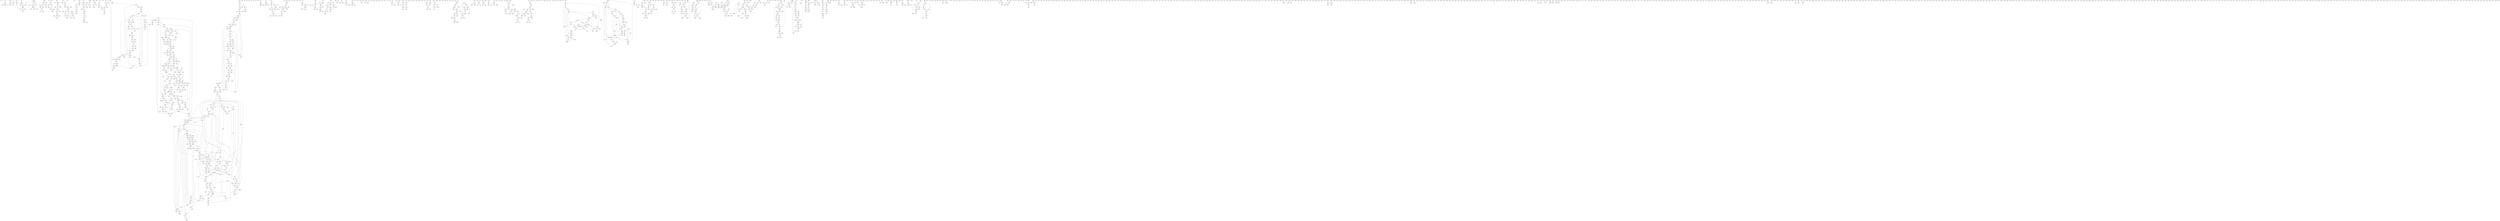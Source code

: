 digraph adj {
graph [k=96]
edge [d=-95]
"1+" [l=12478 C=230682]
"1-" [l=12478 C=230682]
"4+" [l=7662 C=179111]
"4-" [l=7662 C=179111]
"6+" [l=42044 C=749074]
"6-" [l=42044 C=749074]
"9+" [l=22199 C=392687]
"9-" [l=22199 C=392687]
"12+" [l=12109 C=181252]
"12-" [l=12109 C=181252]
"14+" [l=16355 C=302341]
"14-" [l=16355 C=302341]
"28+" [l=12801 C=201985]
"28-" [l=12801 C=201985]
"32+" [l=7639 C=125436]
"32-" [l=7639 C=125436]
"38+" [l=18743 C=320051]
"38-" [l=18743 C=320051]
"59+" [l=6229 C=98667]
"59-" [l=6229 C=98667]
"61+" [l=28805 C=463759]
"61-" [l=28805 C=463759]
"64+" [l=16230 C=487328]
"64-" [l=16230 C=487328]
"69+" [l=8478 C=150546]
"69-" [l=8478 C=150546]
"79+" [l=19621 C=326929]
"79-" [l=19621 C=326929]
"80+" [l=32631 C=996930]
"80-" [l=32631 C=996930]
"82+" [l=12722 C=198757]
"82-" [l=12722 C=198757]
"83+" [l=8522 C=134725]
"83-" [l=8522 C=134725]
"93+" [l=43758 C=757615]
"93-" [l=43758 C=757615]
"94+" [l=9579 C=286493]
"94-" [l=9579 C=286493]
"98+" [l=5954 C=104328]
"98-" [l=5954 C=104328]
"99+" [l=37212 C=663543]
"99-" [l=37212 C=663543]
"104+" [l=298 C=2260]
"104-" [l=298 C=2260]
"105+" [l=29103 C=499064]
"105-" [l=29103 C=499064]
"109+" [l=233 C=1756]
"109-" [l=233 C=1756]
"110+" [l=15344 C=243401]
"110-" [l=15344 C=243401]
"113+" [l=7948 C=129639]
"113-" [l=7948 C=129639]
"114+" [l=7077 C=118337]
"114-" [l=7077 C=118337]
"115+" [l=22329 C=356722]
"115-" [l=22329 C=356722]
"122+" [l=82032 C=1350513]
"122-" [l=82032 C=1350513]
"125+" [l=56329 C=908519]
"125-" [l=56329 C=908519]
"134+" [l=19327 C=339304]
"134-" [l=19327 C=339304]
"136+" [l=1032 C=13961]
"136-" [l=1032 C=13961]
"139+" [l=40141 C=695522]
"139-" [l=40141 C=695522]
"140+" [l=33631 C=550065]
"140-" [l=33631 C=550065]
"143+" [l=9726 C=164018]
"143-" [l=9726 C=164018]
"151+" [l=42646 C=721145]
"151-" [l=42646 C=721145]
"159+" [l=13474 C=227255]
"159-" [l=13474 C=227255]
"160+" [l=28294 C=501499]
"160-" [l=28294 C=501499]
"161+" [l=6905 C=109771]
"161-" [l=6905 C=109771]
"166+" [l=21216 C=357107]
"166-" [l=21216 C=357107]
"171+" [l=11552 C=190708]
"171-" [l=11552 C=190708]
"178+" [l=34294 C=602645]
"178-" [l=34294 C=602645]
"181+" [l=740 C=8972]
"181-" [l=740 C=8972]
"183+" [l=9914 C=165402]
"183-" [l=9914 C=165402]
"185+" [l=16085 C=272545]
"185-" [l=16085 C=272545]
"188+" [l=6150 C=104888]
"188-" [l=6150 C=104888]
"190+" [l=319 C=2599]
"190-" [l=319 C=2599]
"191+" [l=23783 C=429729]
"191-" [l=23783 C=429729]
"192+" [l=7202 C=123467]
"192-" [l=7202 C=123467]
"193+" [l=2425 C=41056]
"193-" [l=2425 C=41056]
"194+" [l=6168 C=105586]
"194-" [l=6168 C=105586]
"195+" [l=4861 C=72567]
"195-" [l=4861 C=72567]
"198+" [l=4720 C=86232]
"198-" [l=4720 C=86232]
"201+" [l=54923 C=962924]
"201-" [l=54923 C=962924]
"210+" [l=9755 C=152802]
"210-" [l=9755 C=152802]
"212+" [l=27203 C=471499]
"212-" [l=27203 C=471499]
"213+" [l=42082 C=762769]
"213-" [l=42082 C=762769]
"214+" [l=6011 C=99331]
"214-" [l=6011 C=99331]
"221+" [l=701 C=10757]
"221-" [l=701 C=10757]
"228+" [l=5935 C=92202]
"228-" [l=5935 C=92202]
"235+" [l=1290 C=28292]
"235-" [l=1290 C=28292]
"241+" [l=474 C=4380]
"241-" [l=474 C=4380]
"242+" [l=295 C=1075]
"242-" [l=295 C=1075]
"243+" [l=9960 C=161593]
"243-" [l=9960 C=161593]
"244+" [l=10241 C=176658]
"244-" [l=10241 C=176658]
"246+" [l=134 C=2524]
"246-" [l=134 C=2524]
"247+" [l=191 C=3876]
"247-" [l=191 C=3876]
"261+" [l=1483 C=16195]
"261-" [l=1483 C=16195]
"269+" [l=23991 C=386856]
"269-" [l=23991 C=386856]
"272+" [l=5995 C=109076]
"272-" [l=5995 C=109076]
"277+" [l=17386 C=303315]
"277-" [l=17386 C=303315]
"281+" [l=374 C=2901]
"281-" [l=374 C=2901]
"282+" [l=9438 C=148200]
"282-" [l=9438 C=148200]
"285+" [l=4517 C=64780]
"285-" [l=4517 C=64780]
"288+" [l=8318 C=145814]
"288-" [l=8318 C=145814]
"289+" [l=6918 C=111984]
"289-" [l=6918 C=111984]
"307+" [l=152 C=2595]
"307-" [l=152 C=2595]
"311+" [l=9233 C=152464]
"311-" [l=9233 C=152464]
"313+" [l=20850 C=326112]
"313-" [l=20850 C=326112]
"316+" [l=6183 C=96185]
"316-" [l=6183 C=96185]
"335+" [l=4100 C=71536]
"335-" [l=4100 C=71536]
"336+" [l=750 C=13675]
"336-" [l=750 C=13675]
"344+" [l=8657 C=138607]
"344-" [l=8657 C=138607]
"357+" [l=515 C=2221]
"357-" [l=515 C=2221]
"364+" [l=115 C=907]
"364-" [l=115 C=907]
"367+" [l=328 C=3765]
"367-" [l=328 C=3765]
"375+" [l=12404 C=210149]
"375-" [l=12404 C=210149]
"385+" [l=140 C=1575]
"385-" [l=140 C=1575]
"388+" [l=888 C=22587]
"388-" [l=888 C=22587]
"395+" [l=10844 C=187349]
"395-" [l=10844 C=187349]
"398+" [l=6309 C=105156]
"398-" [l=6309 C=105156]
"400+" [l=280 C=2618]
"400-" [l=280 C=2618]
"405+" [l=933 C=29504]
"405-" [l=933 C=29504]
"408+" [l=159 C=3547]
"408-" [l=159 C=3547]
"409+" [l=323 C=3045]
"409-" [l=323 C=3045]
"412+" [l=127 C=1230]
"412-" [l=127 C=1230]
"415+" [l=196 C=1041]
"415-" [l=196 C=1041]
"418+" [l=872 C=11843]
"418-" [l=872 C=11843]
"420+" [l=1272 C=18199]
"420-" [l=1272 C=18199]
"421+" [l=434 C=6243]
"421-" [l=434 C=6243]
"422+" [l=273 C=3223]
"422-" [l=273 C=3223]
"423+" [l=405 C=10310]
"423-" [l=405 C=10310]
"426+" [l=1554 C=21673]
"426-" [l=1554 C=21673]
"427+" [l=149 C=3234]
"427-" [l=149 C=3234]
"428+" [l=199 C=4000]
"428-" [l=199 C=4000]
"429+" [l=1341 C=24234]
"429-" [l=1341 C=24234]
"434+" [l=495 C=17014]
"434-" [l=495 C=17014]
"445+" [l=236 C=7288]
"445-" [l=236 C=7288]
"448+" [l=2316 C=38608]
"448-" [l=2316 C=38608]
"449+" [l=279 C=878]
"449-" [l=279 C=878]
"453+" [l=2610 C=47818]
"453-" [l=2610 C=47818]
"455+" [l=2985 C=57175]
"455-" [l=2985 C=57175]
"457+" [l=1960 C=31133]
"457-" [l=1960 C=31133]
"458+" [l=238 C=1048]
"458-" [l=238 C=1048]
"464+" [l=1283 C=21617]
"464-" [l=1283 C=21617]
"467+" [l=201 C=2213]
"467-" [l=201 C=2213]
"473+" [l=131 C=3438]
"473-" [l=131 C=3438]
"477+" [l=189 C=4957]
"477-" [l=189 C=4957]
"478+" [l=182 C=823]
"478-" [l=182 C=823]
"482+" [l=608 C=8917]
"482-" [l=608 C=8917]
"484+" [l=12319 C=209472]
"484-" [l=12319 C=209472]
"487+" [l=196 C=3866]
"487-" [l=196 C=3866]
"488+" [l=3788 C=57741]
"488-" [l=3788 C=57741]
"491+" [l=140 C=787]
"491-" [l=140 C=787]
"495+" [l=3281 C=45508]
"495-" [l=3281 C=45508]
"499+" [l=3829 C=55597]
"499-" [l=3829 C=55597]
"504+" [l=8987 C=137170]
"504-" [l=8987 C=137170]
"506+" [l=2523 C=40057]
"506-" [l=2523 C=40057]
"509+" [l=170 C=3809]
"509-" [l=170 C=3809]
"510+" [l=1476 C=21249]
"510-" [l=1476 C=21249]
"515+" [l=3651 C=59076]
"515-" [l=3651 C=59076]
"519+" [l=207 C=689]
"519-" [l=207 C=689]
"522+" [l=397 C=4452]
"522-" [l=397 C=4452]
"528+" [l=2520 C=45094]
"528-" [l=2520 C=45094]
"532+" [l=1724 C=26182]
"532-" [l=1724 C=26182]
"535+" [l=3071 C=60146]
"535-" [l=3071 C=60146]
"537+" [l=1346 C=20876]
"537-" [l=1346 C=20876]
"539+" [l=5146 C=78849]
"539-" [l=5146 C=78849]
"540+" [l=638 C=8246]
"540-" [l=638 C=8246]
"541+" [l=215 C=3828]
"541-" [l=215 C=3828]
"543+" [l=139 C=1636]
"543-" [l=139 C=1636]
"545+" [l=821 C=6319]
"545-" [l=821 C=6319]
"547+" [l=751 C=6230]
"547-" [l=751 C=6230]
"548+" [l=3209 C=53679]
"548-" [l=3209 C=53679]
"551+" [l=1715 C=56113]
"551-" [l=1715 C=56113]
"554+" [l=284 C=8606]
"554-" [l=284 C=8606]
"556+" [l=159 C=2442]
"556-" [l=159 C=2442]
"557+" [l=1066 C=14902]
"557-" [l=1066 C=14902]
"562+" [l=290 C=3722]
"562-" [l=290 C=3722]
"567+" [l=191 C=2001]
"567-" [l=191 C=2001]
"568+" [l=754 C=23013]
"568-" [l=754 C=23013]
"569+" [l=1061 C=14502]
"569-" [l=1061 C=14502]
"574+" [l=309 C=4044]
"574-" [l=309 C=4044]
"575+" [l=121 C=973]
"575-" [l=121 C=973]
"591+" [l=1059 C=21450]
"591-" [l=1059 C=21450]
"592+" [l=6031 C=95314]
"592-" [l=6031 C=95314]
"596+" [l=289 C=2750]
"596-" [l=289 C=2750]
"606+" [l=199 C=2269]
"606-" [l=199 C=2269]
"610+" [l=5953 C=110444]
"610-" [l=5953 C=110444]
"612+" [l=412 C=4797]
"612-" [l=412 C=4797]
"613+" [l=1122 C=15169]
"613-" [l=1122 C=15169]
"614+" [l=2461 C=40455]
"614-" [l=2461 C=40455]
"616+" [l=279 C=2184]
"616-" [l=279 C=2184]
"617+" [l=1157 C=18800]
"617-" [l=1157 C=18800]
"625+" [l=101 C=344]
"625-" [l=101 C=344]
"631+" [l=832 C=11030]
"631-" [l=832 C=11030]
"632+" [l=225 C=1688]
"632-" [l=225 C=1688]
"639+" [l=194 C=2925]
"639-" [l=194 C=2925]
"640+" [l=1623 C=23950]
"640-" [l=1623 C=23950]
"641+" [l=292 C=4778]
"641-" [l=292 C=4778]
"646+" [l=1896 C=29731]
"646-" [l=1896 C=29731]
"647+" [l=1663 C=25288]
"647-" [l=1663 C=25288]
"648+" [l=215 C=1131]
"648-" [l=215 C=1131]
"649+" [l=3063 C=48853]
"649-" [l=3063 C=48853]
"653+" [l=251 C=2587]
"653-" [l=251 C=2587]
"656+" [l=236 C=1123]
"656-" [l=236 C=1123]
"659+" [l=732 C=4556]
"659-" [l=732 C=4556]
"665+" [l=162 C=3181]
"665-" [l=162 C=3181]
"674+" [l=888 C=11663]
"674-" [l=888 C=11663]
"676+" [l=555 C=8814]
"676-" [l=555 C=8814]
"677+" [l=532 C=8488]
"677-" [l=532 C=8488]
"678+" [l=239 C=1967]
"678-" [l=239 C=1967]
"679+" [l=1564 C=27777]
"679-" [l=1564 C=27777]
"686+" [l=1638 C=22479]
"686-" [l=1638 C=22479]
"687+" [l=1718 C=28250]
"687-" [l=1718 C=28250]
"688+" [l=907 C=6554]
"688-" [l=907 C=6554]
"689+" [l=1764 C=25912]
"689-" [l=1764 C=25912]
"691+" [l=1089 C=19982]
"691-" [l=1089 C=19982]
"692+" [l=127 C=598]
"692-" [l=127 C=598]
"696+" [l=1975 C=31365]
"696-" [l=1975 C=31365]
"697+" [l=152 C=1527]
"697-" [l=152 C=1527]
"706+" [l=107 C=519]
"706-" [l=107 C=519]
"708+" [l=134 C=1102]
"708-" [l=134 C=1102]
"710+" [l=931 C=23890]
"710-" [l=931 C=23890]
"712+" [l=188 C=1258]
"712-" [l=188 C=1258]
"716+" [l=290 C=2924]
"716-" [l=290 C=2924]
"721+" [l=193 C=2658]
"721-" [l=193 C=2658]
"722+" [l=140 C=477]
"722-" [l=140 C=477]
"723+" [l=257 C=4324]
"723-" [l=257 C=4324]
"727+" [l=191 C=1552]
"727-" [l=191 C=1552]
"728+" [l=163 C=1935]
"728-" [l=163 C=1935]
"730+" [l=152 C=2241]
"730-" [l=152 C=2241]
"732+" [l=300 C=1437]
"732-" [l=300 C=1437]
"735+" [l=634 C=4041]
"735-" [l=634 C=4041]
"738+" [l=1218 C=8606]
"738-" [l=1218 C=8606]
"739+" [l=293 C=1696]
"739-" [l=293 C=1696]
"741+" [l=346 C=1201]
"741-" [l=346 C=1201]
"742+" [l=266 C=4129]
"742-" [l=266 C=4129]
"744+" [l=97 C=27]
"744-" [l=97 C=27]
"745+" [l=191 C=571]
"745-" [l=191 C=571]
"746+" [l=711 C=10355]
"746-" [l=711 C=10355]
"748+" [l=297 C=7365]
"748-" [l=297 C=7365]
"751+" [l=431 C=2108]
"751-" [l=431 C=2108]
"752+" [l=156 C=1132]
"752-" [l=156 C=1132]
"753+" [l=304 C=3020]
"753-" [l=304 C=3020]
"754+" [l=123 C=931]
"754-" [l=123 C=931]
"756+" [l=119 C=1414]
"756-" [l=119 C=1414]
"757+" [l=1699 C=27713]
"757-" [l=1699 C=27713]
"760+" [l=3778 C=54398]
"760-" [l=3778 C=54398]
"763+" [l=246 C=676]
"763-" [l=246 C=676]
"766+" [l=3002 C=49233]
"766-" [l=3002 C=49233]
"767+" [l=478 C=1750]
"767-" [l=478 C=1750]
"769+" [l=214 C=920]
"769-" [l=214 C=920]
"770+" [l=100 C=103]
"770-" [l=100 C=103]
"772+" [l=110 C=606]
"772-" [l=110 C=606]
"773+" [l=668 C=9016]
"773-" [l=668 C=9016]
"776+" [l=259 C=2852]
"776-" [l=259 C=2852]
"777+" [l=621 C=8993]
"777-" [l=621 C=8993]
"779+" [l=2380 C=33886]
"779-" [l=2380 C=33886]
"781+" [l=241 C=4512]
"781-" [l=241 C=4512]
"785+" [l=865 C=22063]
"785-" [l=865 C=22063]
"787+" [l=834 C=8199]
"787-" [l=834 C=8199]
"789+" [l=340 C=6080]
"789-" [l=340 C=6080]
"790+" [l=261 C=4827]
"790-" [l=261 C=4827]
"791+" [l=250 C=978]
"791-" [l=250 C=978]
"792+" [l=309 C=1324]
"792-" [l=309 C=1324]
"793+" [l=138 C=2383]
"793-" [l=138 C=2383]
"794+" [l=1233 C=17774]
"794-" [l=1233 C=17774]
"796+" [l=891 C=5147]
"796-" [l=891 C=5147]
"799+" [l=117 C=253]
"799-" [l=117 C=253]
"801+" [l=96 C=30]
"801-" [l=96 C=30]
"806+" [l=107 C=402]
"806-" [l=107 C=402]
"808+" [l=397 C=12306]
"808-" [l=397 C=12306]
"809+" [l=344 C=2422]
"809-" [l=344 C=2422]
"810+" [l=233 C=5248]
"810-" [l=233 C=5248]
"811+" [l=2457 C=28441]
"811-" [l=2457 C=28441]
"815+" [l=335 C=3581]
"815-" [l=335 C=3581]
"817+" [l=141 C=1670]
"817-" [l=141 C=1670]
"818+" [l=1076 C=16879]
"818-" [l=1076 C=16879]
"819+" [l=410 C=1809]
"819-" [l=410 C=1809]
"820+" [l=110 C=527]
"820-" [l=110 C=527]
"822+" [l=314 C=8661]
"822-" [l=314 C=8661]
"826+" [l=281 C=900]
"826-" [l=281 C=900]
"832+" [l=176 C=6694]
"832-" [l=176 C=6694]
"833+" [l=96 C=71]
"833-" [l=96 C=71]
"834+" [l=162 C=2135]
"834-" [l=162 C=2135]
"835+" [l=248 C=1491]
"835-" [l=248 C=1491]
"836+" [l=182 C=4378]
"836-" [l=182 C=4378]
"841+" [l=96 C=61]
"841-" [l=96 C=61]
"843+" [l=452 C=5087]
"843-" [l=452 C=5087]
"845+" [l=140 C=1687]
"845-" [l=140 C=1687]
"846+" [l=254 C=2347]
"846-" [l=254 C=2347]
"851+" [l=236 C=2635]
"851-" [l=236 C=2635]
"853+" [l=512 C=6460]
"853-" [l=512 C=6460]
"854+" [l=382 C=2857]
"854-" [l=382 C=2857]
"857+" [l=322 C=2001]
"857-" [l=322 C=2001]
"860+" [l=325 C=1557]
"860-" [l=325 C=1557]
"861+" [l=646 C=4216]
"861-" [l=646 C=4216]
"872+" [l=155 C=2027]
"872-" [l=155 C=2027]
"880+" [l=248 C=7733]
"880-" [l=248 C=7733]
"882+" [l=1257 C=18401]
"882-" [l=1257 C=18401]
"883+" [l=115 C=391]
"883-" [l=115 C=391]
"889+" [l=782 C=6791]
"889-" [l=782 C=6791]
"895+" [l=274 C=2127]
"895-" [l=274 C=2127]
"897+" [l=167 C=3770]
"897-" [l=167 C=3770]
"898+" [l=297 C=1711]
"898-" [l=297 C=1711]
"900+" [l=454 C=2642]
"900-" [l=454 C=2642]
"902+" [l=421 C=1918]
"902-" [l=421 C=1918]
"905+" [l=191 C=1605]
"905-" [l=191 C=1605]
"909+" [l=151 C=3256]
"909-" [l=151 C=3256]
"911+" [l=2368 C=34927]
"911-" [l=2368 C=34927]
"916+" [l=290 C=2457]
"916-" [l=290 C=2457]
"917+" [l=191 C=1590]
"917-" [l=191 C=1590]
"921+" [l=1130 C=14729]
"921-" [l=1130 C=14729]
"923+" [l=209 C=1839]
"923-" [l=209 C=1839]
"927+" [l=194 C=3242]
"927-" [l=194 C=3242]
"929+" [l=426 C=9918]
"929-" [l=426 C=9918]
"930+" [l=578 C=9081]
"930-" [l=578 C=9081]
"933+" [l=218 C=1464]
"933-" [l=218 C=1464]
"936+" [l=191 C=1112]
"936-" [l=191 C=1112]
"941+" [l=131 C=2299]
"941-" [l=131 C=2299]
"953+" [l=167 C=3493]
"953-" [l=167 C=3493]
"955+" [l=96 C=107]
"955-" [l=96 C=107]
"961+" [l=685 C=9304]
"961-" [l=685 C=9304]
"963+" [l=677 C=4716]
"963-" [l=677 C=4716]
"965+" [l=237 C=1480]
"965-" [l=237 C=1480]
"968+" [l=263 C=1740]
"968-" [l=263 C=1740]
"969+" [l=333 C=4338]
"969-" [l=333 C=4338]
"970+" [l=425 C=2700]
"970-" [l=425 C=2700]
"971+" [l=231 C=1275]
"971-" [l=231 C=1275]
"973+" [l=256 C=1707]
"973-" [l=256 C=1707]
"974+" [l=287 C=2545]
"974-" [l=287 C=2545]
"975+" [l=167 C=2178]
"975-" [l=167 C=2178]
"977+" [l=521 C=7208]
"977-" [l=521 C=7208]
"978+" [l=496 C=7347]
"978-" [l=496 C=7347]
"979+" [l=245 C=8233]
"979-" [l=245 C=8233]
"982+" [l=251 C=2922]
"982-" [l=251 C=2922]
"984+" [l=123 C=2301]
"984-" [l=123 C=2301]
"991+" [l=347 C=1868]
"991-" [l=347 C=1868]
"992+" [l=525 C=7374]
"992-" [l=525 C=7374]
"993+" [l=281 C=2256]
"993-" [l=281 C=2256]
"1002+" [l=139 C=914]
"1002-" [l=139 C=914]
"1003+" [l=221 C=2146]
"1003-" [l=221 C=2146]
"1004+" [l=119 C=465]
"1004-" [l=119 C=465]
"1008+" [l=391 C=2658]
"1008-" [l=391 C=2658]
"1013+" [l=121 C=1939]
"1013-" [l=121 C=1939]
"1014+" [l=649 C=7727]
"1014-" [l=649 C=7727]
"1015+" [l=263 C=1873]
"1015-" [l=263 C=1873]
"1016+" [l=412 C=4698]
"1016-" [l=412 C=4698]
"1021+" [l=165 C=5793]
"1021-" [l=165 C=5793]
"1029+" [l=214 C=1882]
"1029-" [l=214 C=1882]
"1031+" [l=131 C=1630]
"1031-" [l=131 C=1630]
"1033+" [l=318 C=1819]
"1033-" [l=318 C=1819]
"1038+" [l=706 C=8512]
"1038-" [l=706 C=8512]
"1041+" [l=333 C=3445]
"1041-" [l=333 C=3445]
"1042+" [l=629 C=2610]
"1042-" [l=629 C=2610]
"1043+" [l=156 C=1307]
"1043-" [l=156 C=1307]
"1044+" [l=1316 C=13970]
"1044-" [l=1316 C=13970]
"1045+" [l=183 C=1621]
"1045-" [l=183 C=1621]
"1047+" [l=249 C=1520]
"1047-" [l=249 C=1520]
"1048+" [l=167 C=2718]
"1048-" [l=167 C=2718]
"1051+" [l=273 C=1307]
"1051-" [l=273 C=1307]
"1053+" [l=116 C=461]
"1053-" [l=116 C=461]
"1055+" [l=98 C=123]
"1055-" [l=98 C=123]
"1059+" [l=162 C=2674]
"1059-" [l=162 C=2674]
"1063+" [l=319 C=8798]
"1063-" [l=319 C=8798]
"1065+" [l=159 C=813]
"1065-" [l=159 C=813]
"1066+" [l=173 C=2203]
"1066-" [l=173 C=2203]
"1067+" [l=328 C=1333]
"1067-" [l=328 C=1333]
"1069+" [l=292 C=2777]
"1069-" [l=292 C=2777]
"1071+" [l=703 C=5605]
"1071-" [l=703 C=5605]
"1073+" [l=107 C=427]
"1073-" [l=107 C=427]
"1079+" [l=191 C=1149]
"1079-" [l=191 C=1149]
"1081+" [l=311 C=1144]
"1081-" [l=311 C=1144]
"1083+" [l=235 C=2023]
"1083-" [l=235 C=2023]
"1084+" [l=104 C=252]
"1084-" [l=104 C=252]
"1089+" [l=206 C=1008]
"1089-" [l=206 C=1008]
"1090+" [l=124 C=551]
"1090-" [l=124 C=551]
"1096+" [l=707 C=9739]
"1096-" [l=707 C=9739]
"1099+" [l=121 C=529]
"1099-" [l=121 C=529]
"1103+" [l=323 C=3327]
"1103-" [l=323 C=3327]
"1105+" [l=288 C=2236]
"1105-" [l=288 C=2236]
"1106+" [l=167 C=2909]
"1106-" [l=167 C=2909]
"1111+" [l=457 C=2703]
"1111-" [l=457 C=2703]
"1115+" [l=134 C=1854]
"1115-" [l=134 C=1854]
"1116+" [l=244 C=6588]
"1116-" [l=244 C=6588]
"1117+" [l=108 C=293]
"1117-" [l=108 C=293]
"1119+" [l=170 C=1277]
"1119-" [l=170 C=1277]
"1121+" [l=102 C=168]
"1121-" [l=102 C=168]
"1124+" [l=297 C=2467]
"1124-" [l=297 C=2467]
"1125+" [l=117 C=1008]
"1125-" [l=117 C=1008]
"1126+" [l=648 C=3724]
"1126-" [l=648 C=3724]
"1131+" [l=155 C=1470]
"1131-" [l=155 C=1470]
"1133+" [l=249 C=1122]
"1133-" [l=249 C=1122]
"1135+" [l=551 C=3944]
"1135-" [l=551 C=3944]
"1136+" [l=195 C=1708]
"1136-" [l=195 C=1708]
"1139+" [l=689 C=4588]
"1139-" [l=689 C=4588]
"1140+" [l=363 C=3159]
"1140-" [l=363 C=3159]
"1142+" [l=191 C=1973]
"1142-" [l=191 C=1973]
"1143+" [l=585 C=3297]
"1143-" [l=585 C=3297]
"1148+" [l=100 C=97]
"1148-" [l=100 C=97]
"1150+" [l=98 C=58]
"1150-" [l=98 C=58]
"1151+" [l=236 C=1275]
"1151-" [l=236 C=1275]
"1152+" [l=463 C=6135]
"1152-" [l=463 C=6135]
"1156+" [l=184 C=654]
"1156-" [l=184 C=654]
"1157+" [l=460 C=2409]
"1157-" [l=460 C=2409]
"1158+" [l=519 C=7429]
"1158-" [l=519 C=7429]
"1159+" [l=198 C=1970]
"1159-" [l=198 C=1970]
"1162+" [l=203 C=1143]
"1162-" [l=203 C=1143]
"1163+" [l=232 C=542]
"1163-" [l=232 C=542]
"1165+" [l=315 C=3065]
"1165-" [l=315 C=3065]
"1169+" [l=146 C=447]
"1169-" [l=146 C=447]
"1170+" [l=606 C=4481]
"1170-" [l=606 C=4481]
"1171+" [l=116 C=715]
"1171-" [l=116 C=715]
"1173+" [l=113 C=424]
"1173-" [l=113 C=424]
"1175+" [l=169 C=2800]
"1175-" [l=169 C=2800]
"1176+" [l=194 C=3363]
"1176-" [l=194 C=3363]
"1178+" [l=1084 C=18180]
"1178-" [l=1084 C=18180]
"1179+" [l=291 C=2310]
"1179-" [l=291 C=2310]
"1182+" [l=426 C=3313]
"1182-" [l=426 C=3313]
"1183+" [l=275 C=1475]
"1183-" [l=275 C=1475]
"1185+" [l=238 C=837]
"1185-" [l=238 C=837]
"1187+" [l=113 C=562]
"1187-" [l=113 C=562]
"1188+" [l=523 C=7182]
"1188-" [l=523 C=7182]
"1192+" [l=187 C=4035]
"1192-" [l=187 C=4035]
"1193+" [l=147 C=1393]
"1193-" [l=147 C=1393]
"1194+" [l=236 C=1673]
"1194-" [l=236 C=1673]
"1196+" [l=109 C=488]
"1196-" [l=109 C=488]
"1197+" [l=605 C=6218]
"1197-" [l=605 C=6218]
"1202+" [l=128 C=1029]
"1202-" [l=128 C=1029]
"1204+" [l=208 C=3471]
"1204-" [l=208 C=3471]
"1205+" [l=1146 C=8733]
"1205-" [l=1146 C=8733]
"1208+" [l=503 C=3055]
"1208-" [l=503 C=3055]
"1211+" [l=248 C=1180]
"1211-" [l=248 C=1180]
"1216+" [l=182 C=864]
"1216-" [l=182 C=864]
"1217+" [l=135 C=1080]
"1217-" [l=135 C=1080]
"1221+" [l=398 C=1507]
"1221-" [l=398 C=1507]
"1223+" [l=291 C=1053]
"1223-" [l=291 C=1053]
"1225+" [l=116 C=380]
"1225-" [l=116 C=380]
"1231+" [l=441 C=2581]
"1231-" [l=441 C=2581]
"1232+" [l=313 C=2035]
"1232-" [l=313 C=2035]
"1233+" [l=513 C=2829]
"1233-" [l=513 C=2829]
"1236+" [l=98 C=98]
"1236-" [l=98 C=98]
"1243+" [l=293 C=4216]
"1243-" [l=293 C=4216]
"1244+" [l=545 C=3750]
"1244-" [l=545 C=3750]
"1245+" [l=663 C=4280]
"1245-" [l=663 C=4280]
"1248+" [l=110 C=184]
"1248-" [l=110 C=184]
"1250+" [l=399 C=2411]
"1250-" [l=399 C=2411]
"1252+" [l=541 C=3349]
"1252-" [l=541 C=3349]
"1257+" [l=193 C=568]
"1257-" [l=193 C=568]
"1261+" [l=191 C=645]
"1261-" [l=191 C=645]
"1263+" [l=145 C=1076]
"1263-" [l=145 C=1076]
"1266+" [l=197 C=2147]
"1266-" [l=197 C=2147]
"1267+" [l=412 C=4447]
"1267-" [l=412 C=4447]
"1268+" [l=197 C=2973]
"1268-" [l=197 C=2973]
"1276+" [l=207 C=1871]
"1276-" [l=207 C=1871]
"1282+" [l=195 C=1579]
"1282-" [l=195 C=1579]
"1283+" [l=223 C=422]
"1283-" [l=223 C=422]
"1284+" [l=360 C=1680]
"1284-" [l=360 C=1680]
"1285+" [l=191 C=1278]
"1285-" [l=191 C=1278]
"1286+" [l=248 C=2788]
"1286-" [l=248 C=2788]
"1291+" [l=196 C=1055]
"1291-" [l=196 C=1055]
"1292+" [l=128 C=768]
"1292-" [l=128 C=768]
"1293+" [l=115 C=809]
"1293-" [l=115 C=809]
"1294+" [l=109 C=1581]
"1294-" [l=109 C=1581]
"1295+" [l=218 C=1555]
"1295-" [l=218 C=1555]
"1297+" [l=112 C=906]
"1297-" [l=112 C=906]
"1300+" [l=129 C=1439]
"1300-" [l=129 C=1439]
"1303+" [l=387 C=1747]
"1303-" [l=387 C=1747]
"1304+" [l=438 C=4724]
"1304-" [l=438 C=4724]
"1306+" [l=204 C=1665]
"1306-" [l=204 C=1665]
"1308+" [l=134 C=1525]
"1308-" [l=134 C=1525]
"1309+" [l=230 C=2719]
"1309-" [l=230 C=2719]
"1314+" [l=138 C=535]
"1314-" [l=138 C=535]
"1320+" [l=235 C=960]
"1320-" [l=235 C=960]
"1321+" [l=206 C=1134]
"1321-" [l=206 C=1134]
"1323+" [l=285 C=694]
"1323-" [l=285 C=694]
"1329+" [l=138 C=1310]
"1329-" [l=138 C=1310]
"1335+" [l=273 C=1110]
"1335-" [l=273 C=1110]
"1336+" [l=129 C=1156]
"1336-" [l=129 C=1156]
"1337+" [l=191 C=1463]
"1337-" [l=191 C=1463]
"1341+" [l=145 C=1974]
"1341-" [l=145 C=1974]
"1347+" [l=119 C=912]
"1347-" [l=119 C=912]
"1348+" [l=580 C=5214]
"1348-" [l=580 C=5214]
"1349+" [l=201 C=951]
"1349-" [l=201 C=951]
"1350+" [l=103 C=147]
"1350-" [l=103 C=147]
"1352+" [l=112 C=217]
"1352-" [l=112 C=217]
"1353+" [l=217 C=1088]
"1353-" [l=217 C=1088]
"1365+" [l=403 C=3404]
"1365-" [l=403 C=3404]
"1366+" [l=472 C=5544]
"1366-" [l=472 C=5544]
"1367+" [l=295 C=1438]
"1367-" [l=295 C=1438]
"1369+" [l=868 C=5532]
"1369-" [l=868 C=5532]
"1372+" [l=392 C=1943]
"1372-" [l=392 C=1943]
"1374+" [l=127 C=1602]
"1374-" [l=127 C=1602]
"1376+" [l=191 C=1529]
"1376-" [l=191 C=1529]
"1379+" [l=368 C=1631]
"1379-" [l=368 C=1631]
"1383+" [l=662 C=3451]
"1383-" [l=662 C=3451]
"1390+" [l=108 C=277]
"1390-" [l=108 C=277]
"1394+" [l=143 C=2020]
"1394-" [l=143 C=2020]
"1395+" [l=147 C=2113]
"1395-" [l=147 C=2113]
"1396+" [l=311 C=1697]
"1396-" [l=311 C=1697]
"1397+" [l=677 C=3575]
"1397-" [l=677 C=3575]
"1402+" [l=277 C=2689]
"1402-" [l=277 C=2689]
"1404+" [l=216 C=926]
"1404-" [l=216 C=926]
"1405+" [l=155 C=493]
"1405-" [l=155 C=493]
"1408+" [l=374 C=3206]
"1408-" [l=374 C=3206]
"1413+" [l=131 C=1753]
"1413-" [l=131 C=1753]
"1418+" [l=397 C=1192]
"1418-" [l=397 C=1192]
"1421+" [l=403 C=2028]
"1421-" [l=403 C=2028]
"1423+" [l=524 C=2635]
"1423-" [l=524 C=2635]
"1426+" [l=198 C=840]
"1426-" [l=198 C=840]
"1428+" [l=498 C=2732]
"1428-" [l=498 C=2732]
"1429+" [l=250 C=618]
"1429-" [l=250 C=618]
"1431+" [l=193 C=1301]
"1431-" [l=193 C=1301]
"1438+" [l=342 C=2196]
"1438-" [l=342 C=2196]
"1444+" [l=191 C=992]
"1444-" [l=191 C=992]
"1445+" [l=125 C=1020]
"1445-" [l=125 C=1020]
"1446+" [l=185 C=1191]
"1446-" [l=185 C=1191]
"1447+" [l=103 C=216]
"1447-" [l=103 C=216]
"1449+" [l=124 C=950]
"1449-" [l=124 C=950]
"1451+" [l=351 C=1262]
"1451-" [l=351 C=1262]
"1460+" [l=191 C=1005]
"1460-" [l=191 C=1005]
"1463+" [l=98 C=68]
"1463-" [l=98 C=68]
"1464+" [l=233 C=4638]
"1464-" [l=233 C=4638]
"1471+" [l=290 C=1138]
"1471-" [l=290 C=1138]
"1473+" [l=159 C=424]
"1473-" [l=159 C=424]
"1478+" [l=362 C=2019]
"1478-" [l=362 C=2019]
"1479+" [l=151 C=2346]
"1479-" [l=151 C=2346]
"1480+" [l=146 C=918]
"1480-" [l=146 C=918]
"1481+" [l=271 C=776]
"1481-" [l=271 C=776]
"1487+" [l=447 C=1878]
"1487-" [l=447 C=1878]
"1490+" [l=98 C=105]
"1490-" [l=98 C=105]
"1491+" [l=233 C=1433]
"1491-" [l=233 C=1433]
"1495+" [l=373 C=1495]
"1495-" [l=373 C=1495]
"1498+" [l=206 C=389]
"1498-" [l=206 C=389]
"1500+" [l=521 C=3288]
"1500-" [l=521 C=3288]
"1501+" [l=97 C=80]
"1501-" [l=97 C=80]
"1503+" [l=131 C=714]
"1503-" [l=131 C=714]
"1504+" [l=185 C=1030]
"1504-" [l=185 C=1030]
"1513+" [l=104 C=293]
"1513-" [l=104 C=293]
"1518+" [l=107 C=339]
"1518-" [l=107 C=339]
"1521+" [l=125 C=1317]
"1521-" [l=125 C=1317]
"1524+" [l=131 C=782]
"1524-" [l=131 C=782]
"1529+" [l=236 C=489]
"1529-" [l=236 C=489]
"1532+" [l=137 C=957]
"1532-" [l=137 C=957]
"1533+" [l=197 C=1062]
"1533-" [l=197 C=1062]
"1534+" [l=120 C=599]
"1534-" [l=120 C=599]
"1542+" [l=201 C=394]
"1542-" [l=201 C=394]
"1544+" [l=200 C=1202]
"1544-" [l=200 C=1202]
"1545+" [l=197 C=364]
"1545-" [l=197 C=364]
"1549+" [l=280 C=974]
"1549-" [l=280 C=974]
"1554+" [l=198 C=1443]
"1554-" [l=198 C=1443]
"1559+" [l=205 C=976]
"1559-" [l=205 C=976]
"1560+" [l=395 C=2891]
"1560-" [l=395 C=2891]
"1562+" [l=223 C=634]
"1562-" [l=223 C=634]
"1565+" [l=291 C=2361]
"1565-" [l=291 C=2361]
"1569+" [l=134 C=1152]
"1569-" [l=134 C=1152]
"1574+" [l=426 C=4130]
"1574-" [l=426 C=4130]
"1575+" [l=285 C=1262]
"1575-" [l=285 C=1262]
"1578+" [l=188 C=832]
"1578-" [l=188 C=832]
"1579+" [l=99 C=211]
"1579-" [l=99 C=211]
"1588+" [l=390 C=2508]
"1588-" [l=390 C=2508]
"1597+" [l=345 C=2607]
"1597-" [l=345 C=2607]
"1598+" [l=440 C=1530]
"1598-" [l=440 C=1530]
"1599+" [l=113 C=258]
"1599-" [l=113 C=258]
"1601+" [l=269 C=4202]
"1601-" [l=269 C=4202]
"1603+" [l=435 C=1883]
"1603-" [l=435 C=1883]
"1605+" [l=192 C=1321]
"1605-" [l=192 C=1321]
"1610+" [l=181 C=822]
"1610-" [l=181 C=822]
"1620+" [l=422 C=4352]
"1620-" [l=422 C=4352]
"1621+" [l=195 C=659]
"1621-" [l=195 C=659]
"1622+" [l=215 C=286]
"1622-" [l=215 C=286]
"1624+" [l=156 C=1676]
"1624-" [l=156 C=1676]
"1626+" [l=236 C=1234]
"1626-" [l=236 C=1234]
"1627+" [l=98 C=41]
"1627-" [l=98 C=41]
"1629+" [l=322 C=1091]
"1629-" [l=322 C=1091]
"1630+" [l=364 C=1335]
"1630-" [l=364 C=1335]
"1633+" [l=283 C=2272]
"1633-" [l=283 C=2272]
"1635+" [l=224 C=1192]
"1635-" [l=224 C=1192]
"1637+" [l=237 C=1445]
"1637-" [l=237 C=1445]
"1638+" [l=245 C=1240]
"1638-" [l=245 C=1240]
"1640+" [l=206 C=886]
"1640-" [l=206 C=886]
"1643+" [l=192 C=1426]
"1643-" [l=192 C=1426]
"1646+" [l=101 C=118]
"1646-" [l=101 C=118]
"1649+" [l=275 C=1378]
"1649-" [l=275 C=1378]
"1650+" [l=123 C=847]
"1650-" [l=123 C=847]
"1653+" [l=215 C=571]
"1653-" [l=215 C=571]
"1655+" [l=201 C=991]
"1655-" [l=201 C=991]
"1657+" [l=222 C=428]
"1657-" [l=222 C=428]
"1658+" [l=271 C=700]
"1658-" [l=271 C=700]
"1660+" [l=262 C=567]
"1660-" [l=262 C=567]
"1664+" [l=223 C=781]
"1664-" [l=223 C=781]
"1667+" [l=312 C=913]
"1667-" [l=312 C=913]
"1669+" [l=374 C=1275]
"1669-" [l=374 C=1275]
"1670+" [l=230 C=1121]
"1670-" [l=230 C=1121]
"1672+" [l=98 C=36]
"1672-" [l=98 C=36]
"1677+" [l=192 C=1005]
"1677-" [l=192 C=1005]
"1678+" [l=152 C=874]
"1678-" [l=152 C=874]
"1679+" [l=184 C=755]
"1679-" [l=184 C=755]
"1681+" [l=203 C=1213]
"1681-" [l=203 C=1213]
"1684+" [l=137 C=999]
"1684-" [l=137 C=999]
"1687+" [l=162 C=470]
"1687-" [l=162 C=470]
"1688+" [l=155 C=651]
"1688-" [l=155 C=651]
"1694+" [l=323 C=874]
"1694-" [l=323 C=874]
"1695+" [l=315 C=1845]
"1695-" [l=315 C=1845]
"1696+" [l=119 C=753]
"1696-" [l=119 C=753]
"1697+" [l=301 C=1595]
"1697-" [l=301 C=1595]
"1698+" [l=386 C=1538]
"1698-" [l=386 C=1538]
"1701+" [l=337 C=1088]
"1701-" [l=337 C=1088]
"1709+" [l=210 C=916]
"1709-" [l=210 C=916]
"1710+" [l=197 C=979]
"1710-" [l=197 C=979]
"1716+" [l=314 C=1201]
"1716-" [l=314 C=1201]
"1718+" [l=115 C=887]
"1718-" [l=115 C=887]
"1721+" [l=122 C=626]
"1721-" [l=122 C=626]
"1724+" [l=187 C=500]
"1724-" [l=187 C=500]
"1730+" [l=104 C=170]
"1730-" [l=104 C=170]
"1732+" [l=179 C=1662]
"1732-" [l=179 C=1662]
"1733+" [l=99 C=74]
"1733-" [l=99 C=74]
"1735+" [l=156 C=279]
"1735-" [l=156 C=279]
"1740+" [l=168 C=481]
"1740-" [l=168 C=481]
"1743+" [l=174 C=784]
"1743-" [l=174 C=784]
"1744+" [l=97 C=25]
"1744-" [l=97 C=25]
"1747+" [l=192 C=695]
"1747-" [l=192 C=695]
"1748+" [l=140 C=868]
"1748-" [l=140 C=868]
"1753+" [l=234 C=784]
"1753-" [l=234 C=784]
"1760+" [l=371 C=3046]
"1760-" [l=371 C=3046]
"1762+" [l=317 C=947]
"1762-" [l=317 C=947]
"1763+" [l=347 C=1289]
"1763-" [l=347 C=1289]
"1773+" [l=124 C=846]
"1773-" [l=124 C=846]
"1774+" [l=411 C=2085]
"1774-" [l=411 C=2085]
"1777+" [l=111 C=352]
"1777-" [l=111 C=352]
"1778+" [l=203 C=1043]
"1778-" [l=203 C=1043]
"1783+" [l=119 C=345]
"1783-" [l=119 C=345]
"1786+" [l=134 C=424]
"1786-" [l=134 C=424]
"1789+" [l=106 C=107]
"1789-" [l=106 C=107]
"1791+" [l=192 C=251]
"1791-" [l=192 C=251]
"1793+" [l=191 C=1700]
"1793-" [l=191 C=1700]
"1794+" [l=197 C=1166]
"1794-" [l=197 C=1166]
"1797+" [l=397 C=1345]
"1797-" [l=397 C=1345]
"1801+" [l=275 C=1008]
"1801-" [l=275 C=1008]
"1802+" [l=111 C=487]
"1802-" [l=111 C=487]
"1803+" [l=261 C=829]
"1803-" [l=261 C=829]
"1808+" [l=229 C=1000]
"1808-" [l=229 C=1000]
"1810+" [l=120 C=586]
"1810-" [l=120 C=586]
"1813+" [l=106 C=155]
"1813-" [l=106 C=155]
"1814+" [l=399 C=2123]
"1814-" [l=399 C=2123]
"1817+" [l=218 C=602]
"1817-" [l=218 C=602]
"1822+" [l=110 C=455]
"1822-" [l=110 C=455]
"1830+" [l=241 C=537]
"1830-" [l=241 C=537]
"1831+" [l=281 C=934]
"1831-" [l=281 C=934]
"1832+" [l=117 C=1003]
"1832-" [l=117 C=1003]
"1840+" [l=201 C=451]
"1840-" [l=201 C=451]
"1844+" [l=369 C=1372]
"1844-" [l=369 C=1372]
"1845+" [l=277 C=1076]
"1845-" [l=277 C=1076]
"1846+" [l=193 C=1435]
"1846-" [l=193 C=1435]
"1847+" [l=217 C=784]
"1847-" [l=217 C=784]
"1849+" [l=354 C=1448]
"1849-" [l=354 C=1448]
"1850+" [l=208 C=514]
"1850-" [l=208 C=514]
"1854+" [l=187 C=678]
"1854-" [l=187 C=678]
"1855+" [l=254 C=1199]
"1855-" [l=254 C=1199]
"1862+" [l=97 C=54]
"1862-" [l=97 C=54]
"1864+" [l=244 C=684]
"1864-" [l=244 C=684]
"1865+" [l=241 C=680]
"1865-" [l=241 C=680]
"1872+" [l=313 C=948]
"1872-" [l=313 C=948]
"1875+" [l=213 C=764]
"1875-" [l=213 C=764]
"1876+" [l=210 C=561]
"1876-" [l=210 C=561]
"1877+" [l=196 C=562]
"1877-" [l=196 C=562]
"1880+" [l=272 C=840]
"1880-" [l=272 C=840]
"1882+" [l=214 C=486]
"1882-" [l=214 C=486]
"1885+" [l=372 C=1076]
"1885-" [l=372 C=1076]
"1890+" [l=200 C=534]
"1890-" [l=200 C=534]
"1891+" [l=218 C=533]
"1891-" [l=218 C=533]
"1892+" [l=244 C=543]
"1892-" [l=244 C=543]
"1897+" [l=112 C=211]
"1897-" [l=112 C=211]
"1902+" [l=98 C=56]
"1902-" [l=98 C=56]
"1906+" [l=191 C=1068]
"1906-" [l=191 C=1068]
"1911+" [l=107 C=129]
"1911-" [l=107 C=129]
"1913+" [l=222 C=765]
"1913-" [l=222 C=765]
"1914+" [l=156 C=293]
"1914-" [l=156 C=293]
"1915+" [l=119 C=266]
"1915-" [l=119 C=266]
"1918+" [l=200 C=479]
"1918-" [l=200 C=479]
"1921+" [l=199 C=512]
"1921-" [l=199 C=512]
"1922+" [l=203 C=462]
"1922-" [l=203 C=462]
"1923+" [l=106 C=242]
"1923-" [l=106 C=242]
"1931+" [l=204 C=395]
"1931-" [l=204 C=395]
"1936+" [l=261 C=693]
"1936-" [l=261 C=693]
"1938+" [l=234 C=592]
"1938-" [l=234 C=592]
"1939+" [l=244 C=570]
"1939-" [l=244 C=570]
"1941+" [l=96 C=255]
"1941-" [l=96 C=255]
"1945+" [l=193 C=354]
"1945-" [l=193 C=354]
"1948+" [l=192 C=293]
"1948-" [l=192 C=293]
"1949+" [l=212 C=445]
"1949-" [l=212 C=445]
"1950+" [l=193 C=636]
"1950-" [l=193 C=636]
"1951+" [l=110 C=32]
"1951-" [l=110 C=32]
"1954+" [l=125 C=68]
"1954-" [l=125 C=68]
"1955+" [l=137 C=177]
"1955-" [l=137 C=177]
"1958+" [l=196 C=260]
"1958-" [l=196 C=260]
"1959+" [l=193 C=383]
"1959-" [l=193 C=383]
"1960+" [l=121 C=75]
"1960-" [l=121 C=75]
"1990+" [l=21018 C=481518]
"1990-" [l=21018 C=481518]
"1991+" [l=16310 C=266646]
"1991-" [l=16310 C=266646]
"1992+" [l=37936 C=628253]
"1992-" [l=37936 C=628253]
"1993+" [l=73372 C=1372840]
"1993-" [l=73372 C=1372840]
"1994+" [l=88189 C=1655137]
"1994-" [l=88189 C=1655137]
"1995+" [l=91032 C=1514885]
"1995-" [l=91032 C=1514885]
"1996+" [l=53244 C=959159]
"1996-" [l=53244 C=959159]
"1997+" [l=22208 C=378568]
"1997-" [l=22208 C=378568]
"1998+" [l=37508 C=668059]
"1998-" [l=37508 C=668059]
"1999+" [l=59321 C=979019]
"1999-" [l=59321 C=979019]
"2000+" [l=73026 C=1288523]
"2000-" [l=73026 C=1288523]
"2001+" [l=52326 C=829954]
"2001-" [l=52326 C=829954]
"2002+" [l=59081 C=1400832]
"2002-" [l=59081 C=1400832]
"2003+" [l=42459 C=718553]
"2003-" [l=42459 C=718553]
"2004+" [l=48655 C=818591]
"2004-" [l=48655 C=818591]
"2005+" [l=27317 C=473400]
"2005-" [l=27317 C=473400]
"2006+" [l=57115 C=941092]
"2006-" [l=57115 C=941092]
"2007+" [l=82858 C=1460690]
"2007-" [l=82858 C=1460690]
"2008+" [l=24706 C=445846]
"2008-" [l=24706 C=445846]
"2009+" [l=53240 C=929911]
"2009-" [l=53240 C=929911]
"2010+" [l=21405 C=386197]
"2010-" [l=21405 C=386197]
"2011+" [l=17645 C=278156]
"2011-" [l=17645 C=278156]
"2012+" [l=45783 C=810725]
"2012-" [l=45783 C=810725]
"2013+" [l=73762 C=1366569]
"2013-" [l=73762 C=1366569]
"2014+" [l=47856 C=816595]
"2014-" [l=47856 C=816595]
"2015+" [l=130148 C=2195429]
"2015-" [l=130148 C=2195429]
"2016+" [l=19779 C=311271]
"2016-" [l=19779 C=311271]
"2017+" [l=25650 C=459043]
"2017-" [l=25650 C=459043]
"2018+" [l=17782 C=302236]
"2018-" [l=17782 C=302236]
"2019+" [l=6443 C=102046]
"2019-" [l=6443 C=102046]
"2020+" [l=8786 C=141688]
"2020-" [l=8786 C=141688]
"2021+" [l=112291 C=2003103]
"2021-" [l=112291 C=2003103]
"2023+" [l=54411 C=931827]
"2023-" [l=54411 C=931827]
"2024+" [l=126961 C=2081633]
"2024-" [l=126961 C=2081633]
"2025+" [l=13127 C=213369]
"2025-" [l=13127 C=213369]
"2026+" [l=53767 C=901711]
"2026-" [l=53767 C=901711]
"2027+" [l=58442 C=1060957]
"2027-" [l=58442 C=1060957]
"2028+" [l=7990 C=112135]
"2028-" [l=7990 C=112135]
"2029+" [l=123521 C=2225119]
"2029-" [l=123521 C=2225119]
"2030+" [l=23447 C=395886]
"2030-" [l=23447 C=395886]
"2031+" [l=22224 C=363469]
"2031-" [l=22224 C=363469]
"2032+" [l=15960 C=274791]
"2032-" [l=15960 C=274791]
"2033+" [l=16758 C=314093]
"2033-" [l=16758 C=314093]
"2034+" [l=20742 C=323265]
"2034-" [l=20742 C=323265]
"2035+" [l=65907 C=1065432]
"2035-" [l=65907 C=1065432]
"2036+" [l=91962 C=1524661]
"2036-" [l=91962 C=1524661]
"2037+" [l=17194 C=310511]
"2037-" [l=17194 C=310511]
"2038+" [l=46123 C=808011]
"2038-" [l=46123 C=808011]
"2039+" [l=16512 C=259709]
"2039-" [l=16512 C=259709]
"2040+" [l=44386 C=726652]
"2040-" [l=44386 C=726652]
"2041+" [l=56014 C=907002]
"2041-" [l=56014 C=907002]
"2042+" [l=49928 C=801393]
"2042-" [l=49928 C=801393]
"2043+" [l=106073 C=1958072]
"2043-" [l=106073 C=1958072]
"2044+" [l=58070 C=980413]
"2044-" [l=58070 C=980413]
"2045+" [l=50825 C=833901]
"2045-" [l=50825 C=833901]
"2046+" [l=40250 C=714578]
"2046-" [l=40250 C=714578]
"2047+" [l=63983 C=1059552]
"2047-" [l=63983 C=1059552]
"2048+" [l=29291 C=490356]
"2048-" [l=29291 C=490356]
"2049+" [l=28909 C=440233]
"2049-" [l=28909 C=440233]
"2050+" [l=46357 C=815515]
"2050-" [l=46357 C=815515]
"2051+" [l=12071 C=207563]
"2051-" [l=12071 C=207563]
"2052+" [l=439 C=5291]
"2052-" [l=439 C=5291]
"2053+" [l=46813 C=765819]
"2053-" [l=46813 C=765819]
"2054+" [l=8544 C=136132]
"2054-" [l=8544 C=136132]
"2055+" [l=19921 C=333087]
"2055-" [l=19921 C=333087]
"2056+" [l=15742 C=262980]
"2056-" [l=15742 C=262980]
"2057+" [l=18977 C=325257]
"2057-" [l=18977 C=325257]
"2058+" [l=26926 C=473976]
"2058-" [l=26926 C=473976]
"2059+" [l=5962 C=97075]
"2059-" [l=5962 C=97075]
"2060+" [l=55600 C=910687]
"2060-" [l=55600 C=910687]
"2061+" [l=6059 C=205018]
"2061-" [l=6059 C=205018]
"2062+" [l=57164 C=979111]
"2062-" [l=57164 C=979111]
"2063+" [l=37341 C=601291]
"2063-" [l=37341 C=601291]
"2064+" [l=14131 C=249639]
"2064-" [l=14131 C=249639]
"2065+" [l=37600 C=617811]
"2065-" [l=37600 C=617811]
"2066+" [l=13199 C=224959]
"2066-" [l=13199 C=224959]
"2067+" [l=63779 C=1068818]
"2067-" [l=63779 C=1068818]
"2068+" [l=11669 C=195083]
"2068-" [l=11669 C=195083]
"2069+" [l=9959 C=148802]
"2069-" [l=9959 C=148802]
"2070+" [l=10012 C=163758]
"2070-" [l=10012 C=163758]
"2071+" [l=8516 C=126047]
"2071-" [l=8516 C=126047]
"2072+" [l=45790 C=734464]
"2072-" [l=45790 C=734464]
"2073+" [l=14289 C=231191]
"2073-" [l=14289 C=231191]
"2074+" [l=18248 C=289246]
"2074-" [l=18248 C=289246]
"2075+" [l=34819 C=581384]
"2075-" [l=34819 C=581384]
"2076+" [l=17837 C=273497]
"2076-" [l=17837 C=273497]
"2077+" [l=10788 C=179244]
"2077-" [l=10788 C=179244]
"2078+" [l=60218 C=1018714]
"2078-" [l=60218 C=1018714]
"2079+" [l=14634 C=277540]
"2079-" [l=14634 C=277540]
"2080+" [l=20938 C=320600]
"2080-" [l=20938 C=320600]
"2081+" [l=5564 C=87305]
"2081-" [l=5564 C=87305]
"2082+" [l=28009 C=493031]
"2082-" [l=28009 C=493031]
"2083+" [l=46361 C=770934]
"2083-" [l=46361 C=770934]
"2084+" [l=31132 C=487289]
"2084-" [l=31132 C=487289]
"2085+" [l=690 C=11061]
"2085-" [l=690 C=11061]
"2086+" [l=1592 C=22981]
"2086-" [l=1592 C=22981]
"2087+" [l=28857 C=465886]
"2087-" [l=28857 C=465886]
"2088+" [l=30888 C=512620]
"2088-" [l=30888 C=512620]
"2089+" [l=10343 C=168508]
"2089-" [l=10343 C=168508]
"2090+" [l=7815 C=112198]
"2090-" [l=7815 C=112198]
"2091+" [l=54767 C=931936]
"2091-" [l=54767 C=931936]
"2093+" [l=6959 C=118596]
"2093-" [l=6959 C=118596]
"2094+" [l=18916 C=313712]
"2094-" [l=18916 C=313712]
"2096+" [l=34539 C=586008]
"2096-" [l=34539 C=586008]
"2097+" [l=1971 C=21068]
"2097-" [l=1971 C=21068]
"2099+" [l=9373 C=148658]
"2099-" [l=9373 C=148658]
"2100+" [l=16174 C=274121]
"2100-" [l=16174 C=274121]
"2101+" [l=13363 C=221151]
"2101-" [l=13363 C=221151]
"2102+" [l=21446 C=366374]
"2102-" [l=21446 C=366374]
"2103+" [l=3780 C=68113]
"2103-" [l=3780 C=68113]
"2104+" [l=11402 C=199333]
"2104-" [l=11402 C=199333]
"2105+" [l=7143 C=114652]
"2105-" [l=7143 C=114652]
"2106+" [l=3499 C=44044]
"2106-" [l=3499 C=44044]
"2107+" [l=5631 C=73633]
"2107-" [l=5631 C=73633]
"2108+" [l=52601 C=942952]
"2108-" [l=52601 C=942952]
"2109+" [l=1202 C=19797]
"2109-" [l=1202 C=19797]
"2110+" [l=19897 C=345420]
"2110-" [l=19897 C=345420]
"2111+" [l=28607 C=479656]
"2111-" [l=28607 C=479656]
"2112+" [l=9798 C=135280]
"2112-" [l=9798 C=135280]
"2113+" [l=9205 C=151396]
"2113-" [l=9205 C=151396]
"2114+" [l=9378 C=154599]
"2114-" [l=9378 C=154599]
"2115+" [l=22640 C=377957]
"2115-" [l=22640 C=377957]
"2116+" [l=1075 C=20152]
"2116-" [l=1075 C=20152]
"2117+" [l=7170 C=120858]
"2117-" [l=7170 C=120858]
"2119+" [l=36856 C=618322]
"2119-" [l=36856 C=618322]
"2120+" [l=5106 C=79373]
"2120-" [l=5106 C=79373]
"2121+" [l=4250 C=76747]
"2121-" [l=4250 C=76747]
"2122+" [l=533 C=3004]
"2122-" [l=533 C=3004]
"2123+" [l=18679 C=305007]
"2123-" [l=18679 C=305007]
"2124+" [l=3521 C=52924]
"2124-" [l=3521 C=52924]
"2125+" [l=2474 C=15371]
"2125-" [l=2474 C=15371]
"2126+" [l=28125 C=468386]
"2126-" [l=28125 C=468386]
"2127+" [l=12709 C=207436]
"2127-" [l=12709 C=207436]
"2128+" [l=1001 C=6033]
"2128-" [l=1001 C=6033]
"2129+" [l=11755 C=178102]
"2129-" [l=11755 C=178102]
"2130+" [l=69972 C=1151170]
"2130-" [l=69972 C=1151170]
"2131+" [l=5464 C=82918]
"2131-" [l=5464 C=82918]
"2132+" [l=397 C=12661]
"2132-" [l=397 C=12661]
"2133+" [l=122 C=1541]
"2133-" [l=122 C=1541]
"2134+" [l=4752 C=62675]
"2134-" [l=4752 C=62675]
"2135+" [l=13907 C=220469]
"2135-" [l=13907 C=220469]
"2136+" [l=3397 C=37702]
"2136-" [l=3397 C=37702]
"2137+" [l=2284 C=33910]
"2137-" [l=2284 C=33910]
"2138+" [l=1528 C=14965]
"2138-" [l=1528 C=14965]
"2139+" [l=1943 C=11961]
"2139-" [l=1943 C=11961]
"2140+" [l=1177 C=30326]
"2140-" [l=1177 C=30326]
"2141+" [l=191 C=2271]
"2141-" [l=191 C=2271]
"2143+" [l=189 C=3897]
"2143-" [l=189 C=3897]
"2144+" [l=50739 C=868123]
"2144-" [l=50739 C=868123]
"2146+" [l=229 C=4207]
"2146-" [l=229 C=4207]
"2147+" [l=997 C=7279]
"2147-" [l=997 C=7279]
"2148+" [l=4168 C=71110]
"2148-" [l=4168 C=71110]
"2150+" [l=605 C=3198]
"2150-" [l=605 C=3198]
"2151+" [l=212 C=4372]
"2151-" [l=212 C=4372]
"2152+" [l=3832 C=47954]
"2152-" [l=3832 C=47954]
"2154+" [l=828 C=13628]
"2154-" [l=828 C=13628]
"2157+" [l=144 C=4452]
"2157-" [l=144 C=4452]
"2158+" [l=855 C=14145]
"2158-" [l=855 C=14145]
"2159+" [l=738 C=6660]
"2159-" [l=738 C=6660]
"2160+" [l=1347 C=20241]
"2160-" [l=1347 C=20241]
"2161+" [l=468 C=2055]
"2161-" [l=468 C=2055]
"2162+" [l=1006 C=7867]
"2162-" [l=1006 C=7867]
"2163+" [l=26147 C=446430]
"2163-" [l=26147 C=446430]
"2165+" [l=682 C=12095]
"2165-" [l=682 C=12095]
"2166+" [l=138 C=4528]
"2166-" [l=138 C=4528]
"2167+" [l=1161 C=6722]
"2167-" [l=1161 C=6722]
"2168+" [l=191 C=1727]
"2168-" [l=191 C=1727]
"2170+" [l=1038 C=6862]
"2170-" [l=1038 C=6862]
"2171+" [l=227 C=1791]
"2171-" [l=227 C=1791]
"2172+" [l=673 C=4692]
"2172-" [l=673 C=4692]
"2173+" [l=21136 C=367757]
"2173-" [l=21136 C=367757]
"2174+" [l=114 C=815]
"2174-" [l=114 C=815]
"2175+" [l=476 C=2780]
"2175-" [l=476 C=2780]
"2177+" [l=960 C=6892]
"2177-" [l=960 C=6892]
"2178+" [l=939 C=9819]
"2178-" [l=939 C=9819]
"2179+" [l=170 C=3921]
"2179-" [l=170 C=3921]
"2180+" [l=1500 C=19617]
"2180-" [l=1500 C=19617]
"2183+" [l=18908 C=331353]
"2183-" [l=18908 C=331353]
"2184+" [l=582 C=2983]
"2184-" [l=582 C=2983]
"2185+" [l=194 C=3431]
"2185-" [l=194 C=3431]
"2186+" [l=526 C=1967]
"2186-" [l=526 C=1967]
"2187+" [l=25601 C=440092]
"2187-" [l=25601 C=440092]
"2189+" [l=713 C=4252]
"2189-" [l=713 C=4252]
"2190+" [l=2329 C=18189]
"2190-" [l=2329 C=18189]
"2191+" [l=419 C=2281]
"2191-" [l=419 C=2281]
"2192+" [l=410 C=2758]
"2192-" [l=410 C=2758]
"2193+" [l=370 C=1711]
"2193-" [l=370 C=1711]
"2194+" [l=13264 C=199313]
"2194-" [l=13264 C=199313]
"2195+" [l=2289 C=20395]
"2195-" [l=2289 C=20395]
"2197+" [l=846 C=14658]
"2197-" [l=846 C=14658]
"2198+" [l=638 C=2628]
"2198-" [l=638 C=2628]
"2199+" [l=428 C=2270]
"2199-" [l=428 C=2270]
"2200+" [l=116 C=674]
"2200-" [l=116 C=674]
"2201+" [l=486 C=1969]
"2201-" [l=486 C=1969]
"2202+" [l=948 C=5858]
"2202-" [l=948 C=5858]
"2204+" [l=682 C=3542]
"2204-" [l=682 C=3542]
"2205+" [l=442 C=2504]
"2205-" [l=442 C=2504]
"2207+" [l=270 C=5364]
"2207-" [l=270 C=5364]
"2208+" [l=184 C=9948]
"2208-" [l=184 C=9948]
"2209+" [l=260 C=2993]
"2209-" [l=260 C=2993]
"2210+" [l=1039 C=5750]
"2210-" [l=1039 C=5750]
"2211+" [l=1342 C=11821]
"2211-" [l=1342 C=11821]
"2212+" [l=947 C=7059]
"2212-" [l=947 C=7059]
"2213+" [l=759 C=4120]
"2213-" [l=759 C=4120]
"2214+" [l=500 C=7251]
"2214-" [l=500 C=7251]
"2215+" [l=293 C=1308]
"2215-" [l=293 C=1308]
"2216+" [l=408 C=1472]
"2216-" [l=408 C=1472]
"2217+" [l=573 C=2250]
"2217-" [l=573 C=2250]
"2218+" [l=450 C=1733]
"2218-" [l=450 C=1733]
"2220+" [l=1238 C=7601]
"2220-" [l=1238 C=7601]
"2221+" [l=558 C=2192]
"2221-" [l=558 C=2192]
"2222+" [l=634 C=3686]
"2222-" [l=634 C=3686]
"2223+" [l=540 C=2361]
"2223-" [l=540 C=2361]
"2224+" [l=564 C=2178]
"2224-" [l=564 C=2178]
"2225+" [l=146 C=1447]
"2225-" [l=146 C=1447]
"2226+" [l=395 C=2562]
"2226-" [l=395 C=2562]
"2228+" [l=656 C=3774]
"2228-" [l=656 C=3774]
"2230+" [l=383 C=1507]
"2230-" [l=383 C=1507]
"2231+" [l=215 C=1740]
"2231-" [l=215 C=1740]
"2232+" [l=395 C=1292]
"2232-" [l=395 C=1292]
"2233+" [l=403 C=1320]
"2233-" [l=403 C=1320]
"2235+" [l=134 C=1364]
"2235-" [l=134 C=1364]
"2236+" [l=409 C=1037]
"2236-" [l=409 C=1037]
"2237+" [l=123 C=131]
"2237-" [l=123 C=131]
"2240+" [l=505 C=7317]
"2240-" [l=505 C=7317]
"2241+" [l=25284 C=410102]
"2241-" [l=25284 C=410102]
"2242+" [l=153 C=4315]
"2242-" [l=153 C=4315]
"2273+" [l=7399 C=116144]
"2273-" [l=7399 C=116144]
"2275+" [l=274 C=3625]
"2275-" [l=274 C=3625]
"2276+" [l=1393 C=23826]
"2276-" [l=1393 C=23826]
"2278+" [l=4052 C=69879]
"2278-" [l=4052 C=69879]
"2279+" [l=701 C=9708]
"2279-" [l=701 C=9708]
"2280+" [l=711 C=12412]
"2280-" [l=711 C=12412]
"2281+" [l=622 C=8154]
"2281-" [l=622 C=8154]
"2282+" [l=1951 C=30773]
"2282-" [l=1951 C=30773]
"2283+" [l=20194 C=361501]
"2283-" [l=20194 C=361501]
"2284+" [l=371 C=5697]
"2284-" [l=371 C=5697]
"2285+" [l=5007 C=80726]
"2285-" [l=5007 C=80726]
"2286+" [l=1379 C=24749]
"2286-" [l=1379 C=24749]
"2287+" [l=11609 C=194781]
"2287-" [l=11609 C=194781]
"2288+" [l=170 C=7901]
"2288-" [l=170 C=7901]
"2289+" [l=141 C=2540]
"2289-" [l=141 C=2540]
"2290+" [l=15382 C=262943]
"2290-" [l=15382 C=262943]
"2291+" [l=247 C=2563]
"2291-" [l=247 C=2563]
"2292+" [l=1125 C=17606]
"2292-" [l=1125 C=17606]
"2293+" [l=379 C=9059]
"2293-" [l=379 C=9059]
"2294+" [l=239 C=1881]
"2294-" [l=239 C=1881]
"2296+" [l=448 C=5786]
"2296-" [l=448 C=5786]
"2297+" [l=214 C=5676]
"2297-" [l=214 C=5676]
"2301+" [l=730 C=10421]
"2301-" [l=730 C=10421]
"2302+" [l=330 C=3086]
"2302-" [l=330 C=3086]
"2303+" [l=265 C=2585]
"2303-" [l=265 C=2585]
"2304+" [l=440 C=6492]
"2304-" [l=440 C=6492]
"2305+" [l=381 C=3585]
"2305-" [l=381 C=3585]
"2307+" [l=216 C=2560]
"2307-" [l=216 C=2560]
"2309+" [l=111 C=1341]
"2309-" [l=111 C=1341]
"2312+" [l=122 C=946]
"2312-" [l=122 C=946]
"2314+" [l=281 C=2575]
"2314-" [l=281 C=2575]
"2315+" [l=180 C=1250]
"2315-" [l=180 C=1250]
"2316+" [l=155 C=3795]
"2316-" [l=155 C=3795]
"2317+" [l=143 C=1574]
"2317-" [l=143 C=1574]
"2320+" [l=236 C=1911]
"2320-" [l=236 C=1911]
"2321+" [l=183 C=1791]
"2321-" [l=183 C=1791]
"2323+" [l=379 C=5200]
"2323-" [l=379 C=5200]
"2326+" [l=125 C=1724]
"2326-" [l=125 C=1724]
"2327+" [l=261 C=2547]
"2327-" [l=261 C=2547]
"2328+" [l=204 C=1437]
"2328-" [l=204 C=1437]
"2329+" [l=203 C=1522]
"2329-" [l=203 C=1522]
"2331+" [l=83028 C=1405399]
"2331-" [l=83028 C=1405399]
"2338+" [l=185 C=4322]
"2338-" [l=185 C=4322]
"2340+" [l=894 C=13459]
"2340-" [l=894 C=13459]
"2342+" [l=204 C=6220]
"2342-" [l=204 C=6220]
"2343+" [l=2040 C=62574]
"2343-" [l=2040 C=62574]
"2344+" [l=2004 C=28876]
"2344-" [l=2004 C=28876]
"2345+" [l=2096 C=53888]
"2345-" [l=2096 C=53888]
"2346+" [l=569 C=12406]
"2346-" [l=569 C=12406]
"2347+" [l=1219 C=29106]
"2347-" [l=1219 C=29106]
"2348+" [l=2127 C=30004]
"2348-" [l=2127 C=30004]
"2349+" [l=12025 C=210200]
"2349-" [l=12025 C=210200]
"2350+" [l=2035 C=60102]
"2350-" [l=2035 C=60102]
"2351+" [l=687 C=14351]
"2351-" [l=687 C=14351]
"2352+" [l=237 C=2786]
"2352-" [l=237 C=2786]
"2353+" [l=790 C=12340]
"2353-" [l=790 C=12340]
"2354+" [l=3073 C=85614]
"2354-" [l=3073 C=85614]
"2355+" [l=602 C=23774]
"2355-" [l=602 C=23774]
"2356+" [l=404 C=13615]
"2356-" [l=404 C=13615]
"2357+" [l=684 C=27451]
"2357-" [l=684 C=27451]
"2358+" [l=1195 C=32078]
"2358-" [l=1195 C=32078]
"2359+" [l=1177 C=30627]
"2359-" [l=1177 C=30627]
"2360+" [l=500 C=11516]
"2360-" [l=500 C=11516]
"2361+" [l=4699 C=90076]
"2361-" [l=4699 C=90076]
"2362+" [l=355 C=5996]
"2362-" [l=355 C=5996]
"2363+" [l=471 C=11448]
"2363-" [l=471 C=11448]
"2364+" [l=1173 C=38097]
"2364-" [l=1173 C=38097]
"2365+" [l=730 C=24846]
"2365-" [l=730 C=24846]
"2366+" [l=1599 C=41748]
"2366-" [l=1599 C=41748]
"2367+" [l=482 C=19421]
"2367-" [l=482 C=19421]
"2368+" [l=1370 C=35697]
"2368-" [l=1370 C=35697]
"2369+" [l=1031 C=15370]
"2369-" [l=1031 C=15370]
"2370+" [l=305 C=6672]
"2370-" [l=305 C=6672]
"2371+" [l=288 C=3884]
"2371-" [l=288 C=3884]
"2372+" [l=625 C=14392]
"2372-" [l=625 C=14392]
"2373+" [l=1049 C=31081]
"2373-" [l=1049 C=31081]
"2374+" [l=1261 C=30313]
"2374-" [l=1261 C=30313]
"2375+" [l=405 C=7083]
"2375-" [l=405 C=7083]
"2376+" [l=346 C=7293]
"2376-" [l=346 C=7293]
"2377+" [l=735 C=12547]
"2377-" [l=735 C=12547]
"2378+" [l=711 C=17078]
"2378-" [l=711 C=17078]
"2379+" [l=603 C=9960]
"2379-" [l=603 C=9960]
"2380+" [l=374 C=18293]
"2380-" [l=374 C=18293]
"2381+" [l=656 C=14042]
"2381-" [l=656 C=14042]
"2382+" [l=448 C=8279]
"2382-" [l=448 C=8279]
"2383+" [l=605 C=12488]
"2383-" [l=605 C=12488]
"2384+" [l=3137 C=60188]
"2384-" [l=3137 C=60188]
"2385+" [l=260 C=3499]
"2385-" [l=260 C=3499]
"4+" -> "434-"
"6+" -> "1193-"
"9+" -> "2357+"
"12-" -> "710+"
"14+" -> "1063-"
"14-" -> "491-"
"32-" -> "1684+"
"38+" -> "2379-"
"38-" -> "1678-"
"64+" -> "171+"
"64+" -> "94-" [d=-18]
"64-" -> "405+"
"80+" -> "405-"
"93-" -> "2061+"
"94+" -> "2121+"
"94+" -> "64-" [d=-18]
"98+" -> "2351+"
"104+" -> "817+"
"104-" -> "2207+"
"109+" -> "941-"
"109-" -> "1173+"
"110+" -> "2377-"
"113+" -> "2052-"
"114-" -> "659+"
"114-" -> "1231+"
"115+" -> "2358+"
"125+" -> "1601-"
"143+" -> "2351-"
"143-" -> "543-"
"151+" -> "2343+"
"159-" -> "2179-"
"171+" -> "412-"
"171-" -> "64-"
"181+" -> "1579-" [d=-36]
"181-" -> "2312+"
"183+" -> "723-"
"183-" -> "1341+"
"190+" -> "2364-" [d=-47]
"190-" -> "2357-" [d=-20]
"192+" -> "1789+"
"193+" -> "2373-"
"194-" -> "2359+"
"201-" -> "591-"
"213-" -> "815-"
"213-" -> "2240+"
"214+" -> "2343+"
"221+" -> "692-"
"221-" -> "491+"
"235-" -> "1778-"
"235-" -> "1513+" [d=-77]
"241+" -> "2362+"
"241-" -> "1329+"
"244+" -> "1193+"
"246+" -> "247+"
"246+" -> "2157+" [d=-27]
"246-" -> "1605-"
"246-" -> "2309+" [d=-42]
"247-" -> "246-"
"269+" -> "1125-"
"272+" -> "2364+" [d=-45]
"277+" -> "2381-"
"281+" -> "2363-"
"282+" -> "2343-"
"288+" -> "2225+"
"288-" -> "2363+"
"307+" -> "2158+"
"307+" -> "307+" [d=-74]
"307-" -> "2023-"
"307-" -> "307-" [d=-74]
"311-" -> "2133+"
"313+" -> "730-"
"335+" -> "2368-"
"336+" -> "568-"
"336-" -> "568-"
"344+" -> "2347-"
"344-" -> "872-"
"364+" -> "833+" [d=-30]
"364+" -> "2242+" [d=-30]
"364-" -> "2208+" [d=-84]
"364-" -> "2304-" [d=-84]
"367+" -> "2357-" [d=-20]
"367-" -> "2364-" [d=-47]
"385+" -> "2209-"
"385+" -> "2276+"
"385-" -> "1366+"
"385-" -> "2109-"
"388+" -> "539-"
"388+" -> "2131-"
"388-" -> "965-"
"388-" -> "2052+"
"400+" -> "880+"
"400-" -> "1336+"
"405+" -> "80-"
"405+" -> "2094-"
"405-" -> "64+"
"405-" -> "2123+"
"408+" -> "409+"
"408+" -> "841-" [d=-83]
"408-" -> "2278+"
"408-" -> "1521-" [d=-18]
"409+" -> "1911-"
"409-" -> "408-"
"412+" -> "171-"
"412+" -> "412+" [d=-73]
"412-" -> "2102+"
"412-" -> "412-" [d=-73]
"415+" -> "1084+" [d=-40]
"415-" -> "1786-"
"418+" -> "1347-"
"420+" -> "2383-"
"420-" -> "2383+"
"421-" -> "562-"
"421-" -> "1243+"
"422+" -> "665+" [d=-42]
"422-" -> "2360-"
"423+" -> "676+"
"423+" -> "677+"
"423-" -> "2357+"
"426+" -> "2379-"
"427+" -> "428+"
"427+" -> "606-"
"427-" -> "1633-"
"427-" -> "1015-" [d=-75]
"427-" -> "2290+" [d=-75]
"428+" -> "2078-"
"428+" -> "2146-"
"428-" -> "427-"
"429+" -> "742+"
"429-" -> "2140+"
"434+" -> "4-"
"434+" -> "2197+"
"434-" -> "2002-"
"434-" -> "2197-"
"445+" -> "1014+"
"445+" -> "1394+" [d=-32]
"445-" -> "979+"
"453+" -> "808-"
"453-" -> "2363+"
"455+" -> "1021-" [d=-17]
"455-" -> "1202+"
"458+" -> "2352+"
"458-" -> "2352-"
"464+" -> "2381+"
"464-" -> "2381-"
"467+" -> "1053+"
"467-" -> "1131-"
"473+" -> "1748-" [d=-44]
"473+" -> "820+" [d=-35]
"473-" -> "2208-" [d=-83]
"477+" -> "478+"
"477+" -> "936-"
"477-" -> "1021+"
"478+" -> "2380-" [d=-86]
"478-" -> "477-"
"482+" -> "1679+"
"482+" -> "591+" [d=-15]
"482-" -> "1544-"
"482-" -> "968-" [d=-61]
"482-" -> "2189+" [d=-61]
"484+" -> "2373+"
"487+" -> "748+"
"487+" -> "817-"
"487-" -> "727+"
"487-" -> "776+"
"491+" -> "14+"
"491+" -> "2008-"
"491-" -> "221+"
"491-" -> "1096-"
"495+" -> "708+"
"504-" -> "785+"
"506-" -> "2382-"
"509+" -> "883-" [d=-68]
"509+" -> "1073+" [d=-60]
"509-" -> "537+"
"509-" -> "917+" [d=-91]
"509-" -> "1793+" [d=-91]
"515+" -> "2359+"
"515-" -> "2359-"
"519+" -> "1915-"
"519-" -> "1672+" [d=-75]
"519-" -> "1192-" [d=-54]
"522-" -> "2360+"
"528+" -> "2378+"
"528-" -> "2366+" [d=-73]
"532+" -> "708-"
"532-" -> "708+"
"535+" -> "1116+"
"535-" -> "1116-"
"537+" -> "1579-" [d=-87]
"537-" -> "509+"
"539+" -> "388-"
"539-" -> "2383-"
"540+" -> "541+"
"540-" -> "1650-"
"541+" -> "883-" [d=-68]
"541+" -> "1073+" [d=-60]
"541-" -> "540-"
"541-" -> "930-"
"543+" -> "143+"
"543+" -> "2034+"
"543-" -> "2241+"
"543-" -> "815-" [d=-68]
"543-" -> "2240+" [d=-68]
"545+" -> "1309+"
"548+" -> "2347+"
"548-" -> "1684-"
"551+" -> "793-"
"551-" -> "1021-" [d=-17]
"554-" -> "2284-"
"554-" -> "2293-"
"556+" -> "1376-"
"556+" -> "2166-" [d=-63]
"556-" -> "2208+" [d=-92]
"557+" -> "2352-"
"557-" -> "2367-"
"562+" -> "421+"
"562-" -> "568+"
"567+" -> "1013-"
"567-" -> "1202-"
"568+" -> "336-"
"568+" -> "336+"
"568-" -> "562+"
"568-" -> "1243-"
"574+" -> "575+"
"574-" -> "1524+"
"575+" -> "2214+"
"575+" -> "2132+" [d=-92]
"575-" -> "574-"
"575-" -> "2340-"
"591+" -> "201+"
"591+" -> "811-"
"591-" -> "1679-"
"591-" -> "482-" [d=-15]
"596+" -> "2143+"
"596-" -> "817+"
"606+" -> "427-"
"606-" -> "2146-"
"610-" -> "2348+"
"612+" -> "929+"
"612-" -> "929-"
"613+" -> "2378-"
"613-" -> "2366-"
"614+" -> "2347+"
"614-" -> "1684-"
"616+" -> "2289-" [d=-66]
"616-" -> "2372-"
"617+" -> "808+"
"617-" -> "2225-"
"625+" -> "2171-"
"625+" -> "2309-" [d=-85]
"625-" -> "1217+" [d=-12]
"625-" -> "2289+" [d=-83]
"631+" -> "2376+"
"632+" -> "1148+"
"632-" -> "1524+"
"639-" -> "2151-"
"641+" -> "2043-"
"641+" -> "2148+"
"646+" -> "992+"
"647+" -> "2374+"
"647-" -> "992+"
"648+" -> "1501+"
"648-" -> "806-" [d=-92]
"649+" -> "2382-"
"649-" -> "2377-"
"653+" -> "2380+"
"653-" -> "2355+"
"656+" -> "722+"
"656-" -> "1627-"
"659-" -> "114+"
"665+" -> "2291+"
"665+" -> "2293+"
"665-" -> "753+"
"665-" -> "422-" [d=-42]
"665-" -> "1158-" [d=-42]
"676+" -> "2364+"
"676-" -> "423-"
"677+" -> "2364+" [d=-45]
"677-" -> "423-"
"678+" -> "2360+"
"678-" -> "1175-" [d=-11]
"679-" -> "2373-"
"687+" -> "2351+"
"687-" -> "2351-"
"689+" -> "1336-"
"689+" -> "1960+"
"689-" -> "1696+"
"691+" -> "2378-"
"691-" -> "2366-"
"692+" -> "221-"
"692+" -> "1096+"
"696-" -> "2384+"
"697+" -> "880-"
"697-" -> "1643-"
"697-" -> "1196+" [d=-12]
"706+" -> "2338+" [d=-71]
"706+" -> "895+" [d=-71]
"706+" -> "1504-" [d=-71]
"706-" -> "2342-"
"706-" -> "2157+" [d=-35]
"708+" -> "532-"
"708+" -> "2006+"
"708-" -> "495-"
"708-" -> "532+"
"710+" -> "785-"
"710+" -> "1951+"
"710-" -> "12+"
"710-" -> "1426+"
"712+" -> "2143-"
"712-" -> "1413-"
"716+" -> "1569-"
"716+" -> "770-" [d=-69]
"716-" -> "1171-"
"721+" -> "2242-"
"721+" -> "2166+" [d=-83]
"721-" -> "2157-" [d=-89]
"722+" -> "1621+"
"722+" -> "1626+"
"722-" -> "656-"
"722-" -> "1156-"
"723+" -> "183-"
"723+" -> "2041+"
"723-" -> "1320-"
"723-" -> "1438-"
"727+" -> "728+"
"727-" -> "487+"
"728+" -> "979-" [d=-57]
"728-" -> "727-"
"728-" -> "2042+"
"730+" -> "313-"
"730+" -> "730+" [d=-94]
"730-" -> "2136+"
"730-" -> "730-" [d=-94]
"739+" -> "1309+"
"739-" -> "1286+"
"742-" -> "429-"
"742-" -> "2101-"
"744+" -> "745+"
"744+" -> "1646+" [d=-76]
"744-" -> "2294+"
"744-" -> "2200-" [d=-20]
"745+" -> "1125+"
"745-" -> "744-"
"746+" -> "1347-"
"746-" -> "1532+"
"748+" -> "2143+" [d=-63]
"748+" -> "2207+" [d=-51]
"748-" -> "487-"
"748-" -> "1696-"
"752+" -> "754+"
"753+" -> "1650+"
"753-" -> "665+"
"754+" -> "756+" [d=-86]
"754-" -> "752-"
"754-" -> "1733+" [d=-27]
"756+" -> "1105-"
"756+" -> "955-" [d=-90]
"756-" -> "2328+"
"756-" -> "754-" [d=-86]
"756-" -> "2235+" [d=-25]
"757-" -> "2061-"
"769+" -> "770+"
"769-" -> "1055+"
"770+" -> "1402+"
"770+" -> "716-" [d=-69]
"770+" -> "772+" [d=-69]
"770-" -> "769-"
"770-" -> "1646-" [d=-93]
"772-" -> "770-" [d=-69]
"773+" -> "1131+"
"773-" -> "1031+"
"776+" -> "979-" [d=-57]
"776-" -> "487+"
"777+" -> "2383+"
"777-" -> "2374+"
"781+" -> "815+"
"781+" -> "2100+"
"781-" -> "2133-"
"785+" -> "710-"
"785-" -> "504+"
"785-" -> "1029-"
"787-" -> "1204-"
"789+" -> "2356-"
"789-" -> "1336-"
"789-" -> "1960+"
"790+" -> "2365+"
"790-" -> "2094+"
"790-" -> "1292-" [d=-23]
"791-" -> "898-"
"793+" -> "551-"
"793+" -> "1202-" [d=-42]
"793-" -> "1013-"
"794-" -> "2225+"
"799+" -> "801+" [d=-65]
"801+" -> "1263-" [d=-71]
"801+" -> "1047-" [d=-64]
"801+" -> "2305+" [d=-64]
"801-" -> "806+" [d=-62]
"801-" -> "799-" [d=-65]
"801-" -> "1047+" [d=-65]
"806+" -> "2294-"
"806+" -> "648+" [d=-92]
"806+" -> "1390-" [d=-88]
"806-" -> "1721-" [d=-62]
"806-" -> "801+" [d=-62]
"806-" -> "1447-" [d=-16]
"808+" -> "453-"
"808+" -> "1178+"
"808-" -> "617-"
"808-" -> "1178-"
"809+" -> "1562+"
"809+" -> "1660+"
"809-" -> "898-"
"810+" -> "2355+"
"810-" -> "2380+" [d=-77]
"811+" -> "591-"
"815+" -> "213+"
"815+" -> "543+" [d=-68]
"815-" -> "781-"
"817+" -> "487-"
"817+" -> "1696-"
"817-" -> "104-"
"817-" -> "596+"
"818+" -> "2381+"
"818-" -> "2349-"
"820+" -> "1733-" [d=-71]
"820+" -> "1846+" [d=-77]
"820+" -> "2235-" [d=-71]
"820-" -> "1308-" [d=-38]
"820-" -> "473-" [d=-35]
"822+" -> "2370-"
"822-" -> "969+"
"822-" -> "2370+" [d=-23]
"832+" -> "1294+"
"832-" -> "1376+"
"832-" -> "2166+" [d=-74]
"833+" -> "835+"
"833+" -> "2166-" [d=-93]
"833-" -> "364-" [d=-30]
"833-" -> "1293-" [d=-30]
"834+" -> "836+"
"834-" -> "1142-"
"834-" -> "1059+" [d=-66]
"835+" -> "2157-" [d=-87]
"835-" -> "833-"
"836+" -> "2356+"
"836-" -> "834-"
"836-" -> "1079-"
"841+" -> "408-" [d=-83]
"841+" -> "1236-" [d=-83]
"841-" -> "1133+"
"841-" -> "1192+"
"843+" -> "1413+" [d=-66]
"843-" -> "1624+"
"845+" -> "1554-"
"845+" -> "1395-" [d=-44]
"845-" -> "897+"
"846+" -> "2143-"
"846-" -> "975+"
"851-" -> "2382+"
"853+" -> "2377+"
"872+" -> "344+"
"872+" -> "872+" [d=-80]
"872-" -> "1038-"
"872-" -> "872-" [d=-80]
"880+" -> "697-"
"880+" -> "1083+"
"880-" -> "400-"
"880-" -> "1136+" [d=-60]
"880-" -> "1282+" [d=-60]
"882-" -> "2225-"
"883+" -> "541-" [d=-68]
"883+" -> "509-" [d=-68]
"883-" -> "1185+"
"883-" -> "1915+" [d=-88]
"895+" -> "1217+"
"895-" -> "706-" [d=-71]
"895-" -> "1048-" [d=-71]
"897+" -> "1059-"
"897+" -> "1142+"
"897-" -> "845+"
"897-" -> "1460+"
"898+" -> "791+"
"898+" -> "809+"
"905+" -> "1175-" [d=-11]
"905-" -> "1534+"
"909+" -> "1292+"
"909+" -> "2275+"
"909-" -> "1266+" [d=-49]
"909-" -> "1533-" [d=-49]
"909-" -> "2362-"
"916+" -> "2350-"
"916-" -> "2360-"
"917+" -> "2132-"
"917-" -> "509+" [d=-91]
"921+" -> "2369-"
"921-" -> "1915+"
"923+" -> "2174+"
"923-" -> "1013+"
"927+" -> "2355-"
"927-" -> "2174-"
"929+" -> "612+"
"929+" -> "2220-"
"929-" -> "612-"
"929-" -> "2195-"
"930+" -> "541+"
"930-" -> "2312-"
"933+" -> "1672-"
"933-" -> "1490+"
"936+" -> "477-"
"936-" -> "2380-"
"941+" -> "109-"
"941+" -> "1066-" [d=-35]
"941+" -> "2353+" [d=-46]
"941-" -> "1396-"
"941-" -> "1321-" [d=-38]
"941-" -> "2046+" [d=-38]
"953+" -> "955+" [d=-89]
"953-" -> "984-" [d=-70]
"953-" -> "1065-" [d=-62]
"955+" -> "1004+" [d=-90]
"955+" -> "756-" [d=-90]
"955+" -> "1846-" [d=-49]
"955+" -> "1718+" [d=-49]
"955-" -> "953-" [d=-89]
"955-" -> "1337-" [d=-89]
"955-" -> "1124+" [d=-71]
"955-" -> "2321-" [d=-71]
"961+" -> "2350-"
"961-" -> "1534-"
"965+" -> "388+"
"968+" -> "482+" [d=-61]
"968-" -> "1463-"
"969-" -> "822+"
"971+" -> "1073-" [d=-91]
"971-" -> "1350+"
"974+" -> "2297-"
"974-" -> "2073-"
"975+" -> "2323-"
"975+" -> "1329-" [d=-89]
"975-" -> "846+"
"975-" -> "1413+" [d=-65]
"977+" -> "2326-"
"977-" -> "2289-" [d=-66]
"978-" -> "2380+" [d=-77]
"979+" -> "1408-"
"979+" -> "728-" [d=-57]
"979+" -> "776-" [d=-57]
"979-" -> "445+"
"979-" -> "1103-"
"982+" -> "1175-" [d=-71]
"982-" -> "1534+"
"984+" -> "2321+"
"984+" -> "953+" [d=-70]
"984-" -> "2151-"
"984-" -> "1099+" [d=-48]
"992-" -> "646-"
"992-" -> "647+"
"993+" -> "1236+"
"993-" -> "1862+" [d=-59]
"1002+" -> "1513+" [d=-77]
"1002+" -> "1479-" [d=-43]
"1002-" -> "1099-"
"1003+" -> "1004+"
"1003-" -> "1065-"
"1004+" -> "1597+"
"1004+" -> "2304+"
"1004-" -> "1003-"
"1004-" -> "955-" [d=-90]
"1013+" -> "567-"
"1013+" -> "793+"
"1013-" -> "923+"
"1013-" -> "1300-"
"1014+" -> "2356+"
"1014-" -> "445-"
"1015+" -> "427+" [d=-75]
"1015-" -> "1445-"
"1016+" -> "1150-"
"1016-" -> "1534-"
"1021+" -> "1994-"
"1021+" -> "455-" [d=-17]
"1021+" -> "551+" [d=-17]
"1021-" -> "477+"
"1021-" -> "2141+" [d=-86]
"1021-" -> "2168+" [d=-86]
"1029+" -> "785+"
"1029-" -> "1204-"
"1031+" -> "1031+" [d=-56]
"1031+" -> "2288-" [d=-35]
"1031-" -> "773+"
"1031-" -> "1031-" [d=-56]
"1038+" -> "872+"
"1038-" -> "1777-"
"1041+" -> "2365+"
"1041-" -> "1292-"
"1042+" -> "1043+"
"1042-" -> "1813-"
"1043+" -> "1544+"
"1043+" -> "1169+" [d=-47]
"1043-" -> "1042-"
"1043-" -> "1117-" [d=-72]
"1045+" -> "2342-" [d=-83]
"1045-" -> "2309+"
"1047+" -> "801-" [d=-64]
"1047-" -> "801+" [d=-65]
"1048+" -> "2338+" [d=-71]
"1048+" -> "895+" [d=-71]
"1048+" -> "1504-" [d=-71]
"1048-" -> "2157+"
"1053+" -> "2316-"
"1053-" -> "467-"
"1053-" -> "2316+" [d=-20]
"1055+" -> "2307+"
"1055+" -> "1518-" [d=-71]
"1055-" -> "769+"
"1055-" -> "1263+" [d=-53]
"1059+" -> "897-"
"1059-" -> "1079+"
"1059-" -> "834+" [d=-66]
"1063+" -> "14-"
"1063+" -> "2081+"
"1063-" -> "2280-"
"1063-" -> "2292-"
"1065+" -> "1003+"
"1065+" -> "953+" [d=-62]
"1066+" -> "1236-" [d=-35]
"1066+" -> "941-" [d=-35]
"1066-" -> "1173+"
"1069+" -> "2061-"
"1069-" -> "2061+"
"1073+" -> "1911+" [d=-46]
"1073+" -> "971-" [d=-91]
"1073+" -> "1783+" [d=-88]
"1073+" -> "1740+" [d=-86]
"1073+" -> "1197+" [d=-51]
"1073+" -> "1724+" [d=-51]
"1073-" -> "2301-"
"1073-" -> "541-" [d=-60]
"1073-" -> "1175+" [d=-83]
"1073-" -> "509-" [d=-60]
"1079+" -> "836+"
"1079-" -> "1059+"
"1083+" -> "1196+"
"1083-" -> "880-"
"1084+" -> "2191+" [d=-89]
"1084+" -> "2205+" [d=-48]
"1084+" -> "1405-" [d=-44]
"1084+" -> "1688+" [d=-44]
"1084-" -> "1565+"
"1084-" -> "415-" [d=-40]
"1084-" -> "1291+" [d=-40]
"1089+" -> "1090+"
"1089-" -> "1599-"
"1090+" -> "1565-"
"1090+" -> "1575-"
"1090-" -> "1089-"
"1090-" -> "1405+"
"1096+" -> "491+"
"1096-" -> "692-"
"1099+" -> "1002+"
"1099+" -> "1480-" [d=-50]
"1099-" -> "1105+"
"1099-" -> "984+" [d=-48]
"1103+" -> "979+"
"1103-" -> "1394+"
"1105+" -> "756-"
"1105-" -> "1099+"
"1106+" -> "2001+"
"1106+" -> "1268-" [d=-71]
"1106-" -> "2367+"
"1115+" -> "2085-"
"1115+" -> "2121-"
"1115-" -> "2003-"
"1115-" -> "2085+"
"1116+" -> "535+"
"1116+" -> "2280+"
"1116-" -> "535-"
"1116-" -> "2148-"
"1117+" -> "1043+" [d=-72]
"1117+" -> "1404-" [d=-84]
"1117+" -> "2226+" [d=-84]
"1117-" -> "1664-"
"1117-" -> "1875-"
"1119+" -> "1171-" [d=-83]
"1119+" -> "1121+" [d=-69]
"1119-" -> "1162-"
"1119-" -> "2329-"
"1121+" -> "1151+"
"1121+" -> "2329+"
"1121-" -> "1119-" [d=-69]
"1121-" -> "1449-" [d=-53]
"1124-" -> "955+" [d=-71]
"1125+" -> "269-"
"1125+" -> "2200+"
"1125-" -> "745-"
"1125-" -> "1569-" [d=-57]
"1131+" -> "467+"
"1131+" -> "1131+" [d=-77]
"1131-" -> "773-"
"1131-" -> "1131-" [d=-77]
"1133+" -> "1350-"
"1133-" -> "841+"
"1136+" -> "1336+" [d=-45]
"1136-" -> "880+" [d=-60]
"1140+" -> "2363-"
"1142+" -> "834+"
"1142-" -> "897-"
"1148+" -> "1183+"
"1148+" -> "1150+" [d=-86]
"1148-" -> "632-"
"1148-" -> "2372+" [d=-40]
"1150+" -> "1016-"
"1150+" -> "1923-" [d=-70]
"1150-" -> "1620-"
"1150-" -> "1148-" [d=-86]
"1151+" -> "1297+"
"1151-" -> "1121-"
"1152+" -> "2364-"
"1152-" -> "2357-"
"1156+" -> "722+"
"1156-" -> "1314-"
"1158+" -> "665+" [d=-42]
"1158-" -> "2353-"
"1159+" -> "1479+"
"1162+" -> "1119+"
"1162-" -> "1171+"
"1165+" -> "2347-"
"1165-" -> "1684+"
"1169-" -> "1043-" [d=-47]
"1169-" -> "1225-" [d=-35]
"1171+" -> "716+"
"1171+" -> "1119-" [d=-83]
"1171-" -> "1162+"
"1171-" -> "1518+" [d=-68]
"1173+" -> "1724-"
"1173+" -> "1740-" [d=-44]
"1173-" -> "109+"
"1173-" -> "1066+"
"1175+" -> "982-" [d=-71]
"1175+" -> "2214-" [d=-71]
"1175+" -> "678+" [d=-11]
"1175+" -> "905-" [d=-11]
"1175-" -> "1073+" [d=-83]
"1176+" -> "2355-"
"1176-" -> "2185-"
"1176-" -> "2174-"
"1178+" -> "808+"
"1178-" -> "808-"
"1179+" -> "1646+" [d=-65]
"1179-" -> "1449-"
"1183+" -> "2353-"
"1183-" -> "1148-"
"1185+" -> "1672+" [d=-75]
"1185+" -> "1192-" [d=-54]
"1185-" -> "883+"
"1187+" -> "1188+"
"1187+" -> "2291-"
"1187-" -> "1194+"
"1187-" -> "2371-" [d=-10]
"1188+" -> "1650+"
"1188-" -> "1187-"
"1192+" -> "1743-"
"1192+" -> "519+" [d=-54]
"1192+" -> "1185-" [d=-54]
"1192-" -> "841+"
"1193+" -> "6-"
"1193+" -> "1193+" [d=-88]
"1193-" -> "244-"
"1193-" -> "1193-" [d=-88]
"1194+" -> "1579-" [d=-36]
"1194-" -> "1187+"
"1196+" -> "2365-"
"1196-" -> "1083-"
"1196-" -> "697+" [d=-12]
"1197+" -> "1513-" [d=-69]
"1197-" -> "1073-" [d=-51]
"1202+" -> "567+"
"1202+" -> "793-" [d=-42]
"1202-" -> "455+"
"1202-" -> "2103-"
"1204+" -> "787+"
"1204+" -> "1029+"
"1204-" -> "2346-"
"1216-" -> "1653+"
"1216-" -> "1670-"
"1217+" -> "1579+" [d=-92]
"1217-" -> "895-"
"1217-" -> "625+" [d=-12]
"1225+" -> "2215-" [d=-54]
"1225+" -> "1169+" [d=-35]
"1225-" -> "1379-"
"1225-" -> "1463-" [d=-31]
"1231-" -> "114+"
"1232+" -> "1513-" [d=-69]
"1232-" -> "1490-" [d=-93]
"1236+" -> "841-" [d=-83]
"1236+" -> "1066-" [d=-35]
"1236-" -> "993-"
"1236-" -> "2314-"
"1243+" -> "568+"
"1243-" -> "421+"
"1248+" -> "1308-" [d=-38]
"1248+" -> "2317-" [d=-35]
"1248-" -> "1902-" [d=-74]
"1248-" -> "1733-" [d=-71]
"1261+" -> "1503+"
"1261-" -> "1579+"
"1263+" -> "2327+"
"1263+" -> "801-" [d=-71]
"1263-" -> "2327-"
"1263-" -> "1055+" [d=-53]
"1266+" -> "1464-"
"1266-" -> "909+" [d=-49]
"1267-" -> "1601-"
"1268+" -> "1285+"
"1268+" -> "1106-" [d=-71]
"1268-" -> "2367-"
"1276+" -> "2297-"
"1276-" -> "1802+"
"1282+" -> "1336+" [d=-45]
"1282-" -> "880+" [d=-60]
"1285+" -> "2367+"
"1285-" -> "1268-"
"1286-" -> "739+"
"1286-" -> "2028-"
"1291+" -> "1786-"
"1291-" -> "1084+" [d=-40]
"1292+" -> "1041+"
"1292+" -> "790+" [d=-23]
"1292-" -> "909-"
"1293+" -> "833+" [d=-30]
"1293+" -> "2242+" [d=-30]
"1293-" -> "2304-" [d=-84]
"1293-" -> "2208+" [d=-84]
"1294+" -> "2157-"
"1294+" -> "2342+"
"1294-" -> "832-"
"1294-" -> "1610+"
"1295+" -> "1672-"
"1295-" -> "2385+"
"1297+" -> "2307-"
"1297+" -> "2315+"
"1297-" -> "1151-"
"1297-" -> "1501-" [d=-91]
"1300+" -> "1013+"
"1300-" -> "2185+"
"1300-" -> "2174+" [d=-15]
"1304+" -> "2140+"
"1306+" -> "1773-"
"1306-" -> "1773+"
"1308+" -> "1248-" [d=-38]
"1308+" -> "820+" [d=-38]
"1308-" -> "2208-" [d=-83]
"1309+" -> "1640-"
"1309+" -> "1655+"
"1309-" -> "545-"
"1309-" -> "739-"
"1314+" -> "1156+"
"1314+" -> "2194-"
"1314-" -> "2175-"
"1314-" -> "1627-" [d=-86]
"1320+" -> "723+"
"1321+" -> "941+" [d=-38]
"1321-" -> "1862+" [d=-77]
"1323+" -> "2192-"
"1329+" -> "1681-"
"1329+" -> "975-" [d=-89]
"1329-" -> "241+"
"1329-" -> "2296+"
"1336+" -> "689-"
"1336+" -> "789+"
"1336-" -> "400+"
"1336-" -> "1136-" [d=-45]
"1336-" -> "1282-" [d=-45]
"1337+" -> "955+" [d=-89]
"1341+" -> "2110-"
"1341+" -> "1341+" [d=-92]
"1341-" -> "183+"
"1341-" -> "1341-" [d=-92]
"1347+" -> "418-"
"1347+" -> "746-"
"1347-" -> "2165-"
"1347-" -> "2297+" [d=-20]
"1349+" -> "1350+"
"1349-" -> "1783-"
"1350+" -> "1133-"
"1350+" -> "1352+" [d=-82]
"1350-" -> "971+"
"1350-" -> "1349-"
"1352+" -> "1353+"
"1352+" -> "1672+" [d=-86]
"1352-" -> "1431+"
"1352-" -> "1350-" [d=-82]
"1353+" -> "1490+" [d=-82]
"1353-" -> "1352-"
"1366+" -> "1532-"
"1366-" -> "385+"
"1374+" -> "2005-"
"1374+" -> "1374+" [d=-56]
"1374-" -> "2062-"
"1374-" -> "1374-" [d=-56]
"1376+" -> "556-"
"1376-" -> "832+"
"1379+" -> "1225+"
"1390+" -> "1646-" [d=-43]
"1390+" -> "806-" [d=-88]
"1390-" -> "1574-"
"1390-" -> "1677+"
"1394+" -> "1395+"
"1394+" -> "1554+"
"1394-" -> "1103+"
"1394-" -> "445-" [d=-32]
"1395+" -> "1460-"
"1395+" -> "845-" [d=-44]
"1395-" -> "1394-"
"1396+" -> "941+"
"1396-" -> "2151+" [d=-68]
"1402+" -> "1721+"
"1402-" -> "770-"
"1404+" -> "1117-" [d=-84]
"1404-" -> "1813+"
"1405+" -> "1687-"
"1405+" -> "1084-" [d=-44]
"1405-" -> "1090+"
"1408+" -> "979-"
"1408-" -> "1696+"
"1413+" -> "712+"
"1413+" -> "2207-"
"1413-" -> "1681+"
"1413-" -> "843-" [d=-66]
"1413-" -> "975+" [d=-65]
"1426-" -> "710+"
"1431+" -> "1783-" [d=-78]
"1431-" -> "1352+"
"1438+" -> "723+"
"1444+" -> "2326+" [d=-41]
"1444-" -> "1524-"
"1445+" -> "1015+"
"1445+" -> "1633+"
"1445-" -> "2116+"
"1445-" -> "2283-"
"1446+" -> "1447+"
"1446-" -> "1518-"
"1447+" -> "1449+" [d=-94]
"1447+" -> "806+" [d=-16]
"1447-" -> "1446-"
"1447-" -> "1677-"
"1449+" -> "1179+"
"1449+" -> "1121+" [d=-53]
"1449-" -> "2063-"
"1449-" -> "1447-" [d=-94]
"1460+" -> "1395-"
"1460-" -> "897+"
"1463+" -> "968+"
"1463+" -> "1890+" [d=-74]
"1463+" -> "1225+" [d=-31]
"1463-" -> "2215+"
"1463-" -> "2226-"
"1464+" -> "1266-"
"1464+" -> "1533+"
"1464-" -> "2296-"
"1464-" -> "1624-" [d=-38]
"1473+" -> "1855-"
"1473+" -> "1599+" [d=-68]
"1479+" -> "1480+"
"1479+" -> "1002-" [d=-43]
"1479-" -> "1159-"
"1479-" -> "1521+"
"1480+" -> "2151+" [d=-94]
"1480+" -> "1099-" [d=-50]
"1480-" -> "1479-"
"1490+" -> "1491+"
"1490+" -> "1232+" [d=-93]
"1490+" -> "2303-" [d=-93]
"1490-" -> "933+"
"1490-" -> "1353-" [d=-82]
"1490-" -> "1710-" [d=-82]
"1491+" -> "1521-"
"1491-" -> "1490-"
"1495-" -> "1822-"
"1500-" -> "2199-"
"1501+" -> "1297+" [d=-91]
"1501+" -> "1569+" [d=-55]
"1501-" -> "648-"
"1501-" -> "1832-" [d=-14]
"1503+" -> "1504+"
"1503+" -> "2338-"
"1503-" -> "1261-"
"1503-" -> "1578+"
"1504+" -> "706-" [d=-71]
"1504+" -> "1048-" [d=-71]
"1504-" -> "1503-"
"1513+" -> "1862-" [d=-70]
"1513+" -> "1197-" [d=-69]
"1513+" -> "1232-" [d=-69]
"1513-" -> "1002-" [d=-77]
"1513-" -> "235+" [d=-77]
"1518+" -> "1446+"
"1518+" -> "1055-" [d=-71]
"1518-" -> "1760-"
"1518-" -> "1171+" [d=-68]
"1521+" -> "1491-"
"1521+" -> "408+" [d=-18]
"1521-" -> "1479+"
"1524+" -> "1444+"
"1524+" -> "1906-"
"1524-" -> "574+"
"1524-" -> "632+"
"1532+" -> "1366-"
"1532+" -> "2165+"
"1532-" -> "746+"
"1532-" -> "2154+"
"1533+" -> "909+" [d=-49]
"1533-" -> "1464-"
"1534+" -> "961+"
"1534+" -> "1016+"
"1534-" -> "905+"
"1534-" -> "982+"
"1544+" -> "482+"
"1544-" -> "1043-"
"1554+" -> "845-"
"1554-" -> "1394-"
"1559+" -> "2217-"
"1560+" -> "1730+" [d=-92]
"1560-" -> "1653-" [d=-53]
"1560-" -> "1670+" [d=-68]
"1562-" -> "809-"
"1565+" -> "1090-"
"1565-" -> "1084+"
"1569+" -> "716-"
"1569+" -> "2320-" [d=-80]
"1569+" -> "1125+" [d=-57]
"1569-" -> "1501-" [d=-55]
"1569-" -> "1794-" [d=-74]
"1569-" -> "2320+" [d=-74]
"1574+" -> "1390+"
"1574-" -> "1646+" [d=-65]
"1575+" -> "1090-"
"1575-" -> "1822+"
"1578+" -> "1579+" [d=-92]
"1578-" -> "1503+"
"1579+" -> "537-" [d=-87]
"1579+" -> "2340+" [d=-87]
"1579+" -> "181-" [d=-36]
"1579+" -> "1194-" [d=-36]
"1579-" -> "1261+"
"1579-" -> "1217-" [d=-92]
"1579-" -> "1578-" [d=-92]
"1597+" -> "2208-" [d=-89]
"1597-" -> "1004-"
"1599+" -> "1089+"
"1599+" -> "2205+" [d=-48]
"1599-" -> "1473-" [d=-68]
"1599-" -> "1897+" [d=-68]
"1601+" -> "125-"
"1601+" -> "1267+"
"1605+" -> "246+"
"1605-" -> "2289+"
"1610+" -> "2242-" [d=-91]
"1610-" -> "1294+"
"1620+" -> "1150+"
"1620-" -> "2326+"
"1621+" -> "1744+"
"1621-" -> "722-"
"1624+" -> "1464+" [d=-38]
"1624+" -> "2362+" [d=-12]
"1624-" -> "843+"
"1624-" -> "2323+"
"1626+" -> "1627+"
"1626-" -> "722-"
"1627+" -> "656+"
"1627+" -> "1314+" [d=-86]
"1627-" -> "1626-"
"1627-" -> "1744-" [d=-56]
"1633+" -> "427+"
"1633-" -> "1445-"
"1637-" -> "2385+"
"1640+" -> "1309-"
"1643+" -> "697+"
"1643-" -> "2365-"
"1646+" -> "770+" [d=-93]
"1646+" -> "1390-" [d=-43]
"1646-" -> "744-" [d=-76]
"1646-" -> "1179-" [d=-65]
"1646-" -> "1574+" [d=-65]
"1649-" -> "2205+" [d=-64]
"1650+" -> "540+"
"1650+" -> "2312+" [d=-62]
"1650-" -> "753-"
"1650-" -> "1188-"
"1653+" -> "1560+" [d=-53]
"1653+" -> "1716-" [d=-60]
"1653-" -> "1216+"
"1655-" -> "1309-"
"1660-" -> "809-"
"1664+" -> "1117+"
"1670+" -> "1216+"
"1670-" -> "1560+" [d=-68]
"1670-" -> "1716-" [d=-75]
"1672+" -> "933-"
"1672+" -> "1295-"
"1672-" -> "1352-" [d=-86]
"1672-" -> "519+" [d=-75]
"1672-" -> "1185-" [d=-75]
"1677+" -> "1447+"
"1677-" -> "1390+"
"1678+" -> "38+"
"1678+" -> "1678+"
"1678-" -> "1678-"
"1679+" -> "591+"
"1679-" -> "482-"
"1681+" -> "1329-"
"1681-" -> "1413+"
"1684+" -> "548+"
"1684+" -> "614+"
"1684-" -> "32+"
"1684-" -> "1165+"
"1687+" -> "1405-"
"1687+" -> "1688+"
"1688+" -> "1730+" [d=-92]
"1688-" -> "1687-"
"1688-" -> "1084-" [d=-44]
"1696+" -> "748+"
"1696+" -> "817-"
"1696-" -> "689+"
"1696-" -> "1408+"
"1709+" -> "2192-"
"1710+" -> "1490+" [d=-82]
"1716+" -> "1653-" [d=-60]
"1716+" -> "1670+" [d=-75]
"1716-" -> "2205+" [d=-71]
"1718+" -> "2235+" [d=-62]
"1718+" -> "1733+" [d=-27]
"1718-" -> "955-" [d=-49]
"1721+" -> "1760+"
"1721+" -> "806+" [d=-62]
"1721-" -> "1402-"
"1721-" -> "2200-" [d=-20]
"1724+" -> "1173-"
"1724-" -> "1073-" [d=-51]
"1730-" -> "1855+"
"1730-" -> "1560-" [d=-92]
"1730-" -> "1688-" [d=-92]
"1732+" -> "2108-"
"1732+" -> "2344+"
"1733+" -> "820-" [d=-71]
"1733+" -> "1248+" [d=-71]
"1733-" -> "754+" [d=-27]
"1733-" -> "1718-" [d=-27]
"1735+" -> "2161+"
"1735+" -> "2167-"
"1740+" -> "1173-" [d=-44]
"1740+" -> "1743+" [d=-72]
"1740-" -> "1073-" [d=-86]
"1743+" -> "1192-"
"1743-" -> "1911-" [d=-51]
"1743-" -> "1740-" [d=-72]
"1743-" -> "1783-" [d=-21]
"1744+" -> "2175+"
"1744+" -> "1627+" [d=-56]
"1744-" -> "1621-"
"1744-" -> "2190-"
"1747+" -> "2372+"
"1747-" -> "1923-"
"1748+" -> "2317-" [d=-44]
"1748+" -> "473-" [d=-44]
"1748-" -> "1902-"
"1760+" -> "1518+"
"1760-" -> "1721-"
"1773+" -> "1306-"
"1773+" -> "2083+"
"1773-" -> "1306+"
"1773-" -> "2020+"
"1774+" -> "1813+"
"1774-" -> "1813-"
"1777+" -> "1038+"
"1777+" -> "1777+" [d=-33]
"1777-" -> "2099-"
"1777-" -> "1777-" [d=-33]
"1778+" -> "235+"
"1778-" -> "2385-"
"1783+" -> "1349+"
"1783+" -> "1431-" [d=-78]
"1783+" -> "1743+" [d=-21]
"1783-" -> "2279+"
"1783-" -> "1073-" [d=-88]
"1786+" -> "415+"
"1786+" -> "1291-"
"1789+" -> "2283+"
"1789+" -> "2290-"
"1789-" -> "192-"
"1789-" -> "2111+"
"1793+" -> "2132-"
"1793-" -> "509+" [d=-91]
"1794+" -> "1569+" [d=-74]
"1794-" -> "1832-"
"1802+" -> "2276-"
"1802+" -> "2073-" [d=-31]
"1802-" -> "1276+"
"1802-" -> "2144+"
"1810+" -> "2065-"
"1810+" -> "1810+" [d=-62]
"1810-" -> "2054-"
"1810-" -> "1810-" [d=-62]
"1813+" -> "1042+"
"1813+" -> "1774+"
"1813-" -> "1404+"
"1813-" -> "1774-"
"1822+" -> "1495+"
"1822+" -> "1914+" [d=-71]
"1822-" -> "1575+"
"1822-" -> "2191-"
"1832+" -> "1794+"
"1832+" -> "2305-" [d=-68]
"1832+" -> "1501+" [d=-14]
"1846+" -> "955-" [d=-49]
"1846-" -> "820-" [d=-77]
"1854+" -> "2242-" [d=-91]
"1854-" -> "2157-" [d=-87]
"1855+" -> "1473-"
"1855-" -> "1730+"
"1862+" -> "1513-" [d=-70]
"1862+" -> "2151+" [d=-43]
"1862-" -> "1321+" [d=-77]
"1862-" -> "993+" [d=-59]
"1862-" -> "2314+" [d=-59]
"1862-" -> "2385-" [d=-41]
"1875+" -> "1117+"
"1890+" -> "2215-"
"1890-" -> "1463-" [d=-74]
"1897-" -> "1918+"
"1897-" -> "1599+" [d=-68]
"1902+" -> "1748+"
"1902+" -> "1248+" [d=-74]
"1902-" -> "2235-"
"1902-" -> "2328-"
"1906+" -> "1524-"
"1906-" -> "2326+" [d=-41]
"1911+" -> "409-"
"1911+" -> "1743+" [d=-51]
"1911-" -> "1915-" [d=-77]
"1911-" -> "1073-" [d=-46]
"1914-" -> "1822-" [d=-71]
"1914-" -> "2217-" [d=-48]
"1915+" -> "519-"
"1915+" -> "1911+" [d=-77]
"1915-" -> "921+"
"1915-" -> "883+" [d=-88]
"1918-" -> "1897+"
"1923+" -> "1747+"
"1923+" -> "1150-" [d=-70]
"1923-" -> "2279-"
"1923-" -> "2132+" [d=-35]
"1941+" -> "1941+"
"1941-" -> "1941-"
"1941-" -> "1955+"
"1951-" -> "710-"
"1954-" -> "2026-"
"1955-" -> "1941+"
"1960-" -> "689-"
"1960-" -> "789+"
"1994+" -> "1021-"
"1999-" -> "2026-"
"2001-" -> "1106-"
"2002+" -> "434+"
"2003+" -> "1115+"
"2005+" -> "1374-"
"2006-" -> "708-"
"2008+" -> "491-"
"2010-" -> "2133+" [d=-77]
"2013-" -> "2378+"
"2019+" -> "2352+"
"2020-" -> "1773+"
"2023+" -> "307+"
"2026+" -> "1954+"
"2026+" -> "1999+"
"2028+" -> "1286+"
"2034-" -> "543-"
"2041+" -> "2361-"
"2041-" -> "723-"
"2042+" -> "2368-"
"2042-" -> "728+"
"2043+" -> "641-"
"2044-" -> "2370-"
"2046-" -> "941+" [d=-38]
"2052+" -> "113-"
"2052+" -> "2131+"
"2052-" -> "388+"
"2053+" -> "2345-"
"2053-" -> "2368+"
"2054+" -> "1810+"
"2055+" -> "2369+"
"2058+" -> "2373+"
"2060-" -> "2346-"
"2061+" -> "757+"
"2061+" -> "1069-"
"2061-" -> "93+"
"2061-" -> "1069+"
"2062+" -> "1374+"
"2063+" -> "1449+"
"2065+" -> "1810-"
"2065-" -> "2368+"
"2066-" -> "2369+"
"2073+" -> "974+"
"2073+" -> "1802-" [d=-31]
"2075-" -> "2348+"
"2077+" -> "2370+"
"2078+" -> "428-"
"2081-" -> "1063-"
"2083+" -> "2146+"
"2083-" -> "1773-"
"2085+" -> "1115-"
"2085-" -> "1115+"
"2086-" -> "2359-"
"2094+" -> "405-"
"2094-" -> "790+"
"2099+" -> "1777+"
"2099-" -> "2354-"
"2100-" -> "781-"
"2101+" -> "742+"
"2102-" -> "412+"
"2103+" -> "1202+"
"2103-" -> "2366+" [d=-59]
"2105-" -> "2343-"
"2108+" -> "1732-"
"2109+" -> "385+"
"2109-" -> "2209+"
"2109-" -> "2297+" [d=-20]
"2110+" -> "1341-"
"2111-" -> "1789+"
"2113-" -> "2349-"
"2115+" -> "2133+" [d=-77]
"2116+" -> "2146+"
"2116-" -> "1445+"
"2120+" -> "2358-"
"2120-" -> "2358+"
"2121+" -> "1115-"
"2121-" -> "94-"
"2123-" -> "405+"
"2124+" -> "2354+"
"2129-" -> "2358-"
"2131+" -> "388-"
"2131-" -> "2052-"
"2132+" -> "917-"
"2132+" -> "1793-"
"2132-" -> "575-" [d=-92]
"2132-" -> "1923+" [d=-35]
"2133+" -> "781+"
"2133+" -> "2240-"
"2133-" -> "311+"
"2133-" -> "2010+" [d=-77]
"2133-" -> "2115-" [d=-77]
"2136-" -> "730+"
"2140-" -> "429+"
"2140-" -> "1304-"
"2141+" -> "2380-" [d=-10]
"2141-" -> "1021+" [d=-86]
"2143+" -> "712-"
"2143+" -> "846-"
"2143-" -> "596-"
"2143-" -> "748-" [d=-63]
"2144-" -> "1802+"
"2146+" -> "428-"
"2146+" -> "606+"
"2146-" -> "2083-"
"2146-" -> "2116-"
"2148+" -> "1116+"
"2148-" -> "641-"
"2151+" -> "639+"
"2151+" -> "984+"
"2151-" -> "1480-" [d=-94]
"2151-" -> "1396+" [d=-68]
"2151-" -> "1862-" [d=-43]
"2154+" -> "2297+"
"2154-" -> "1532+"
"2157+" -> "1294-"
"2157+" -> "721+" [d=-89]
"2157+" -> "835-" [d=-87]
"2157+" -> "1854+" [d=-87]
"2157-" -> "1048+"
"2157-" -> "246-" [d=-27]
"2157-" -> "2171+" [d=-41]
"2157-" -> "706+" [d=-35]
"2158+" -> "2179+"
"2158-" -> "307-"
"2160+" -> "2354+"
"2160-" -> "2354-"
"2161-" -> "1735-"
"2161-" -> "2162-"
"2162+" -> "2161+"
"2162+" -> "2167-"
"2165+" -> "1347+"
"2165-" -> "1532-"
"2166+" -> "833-" [d=-93]
"2166+" -> "556-" [d=-63]
"2166-" -> "721-" [d=-83]
"2166-" -> "832+" [d=-74]
"2167+" -> "1735-"
"2167+" -> "2162-"
"2168+" -> "2380-" [d=-10]
"2168-" -> "1021+" [d=-86]
"2171+" -> "625-"
"2171-" -> "2157+" [d=-41]
"2174+" -> "927+"
"2174+" -> "1176+"
"2174-" -> "923-"
"2174-" -> "1300+" [d=-15]
"2175+" -> "1314+"
"2175-" -> "1744-"
"2179+" -> "159+"
"2179+" -> "2179+"
"2179-" -> "2158-"
"2179-" -> "2179-"
"2183-" -> "2379+"
"2185+" -> "1176+"
"2185-" -> "1300+"
"2187-" -> "2379+"
"2189-" -> "482+" [d=-61]
"2190+" -> "1744+"
"2191+" -> "1822+"
"2191-" -> "1084-" [d=-89]
"2192+" -> "1323-"
"2192+" -> "1709-"
"2194+" -> "1314-"
"2195+" -> "929+"
"2197+" -> "434+"
"2197-" -> "434-"
"2199+" -> "1500+"
"2199+" -> "2199+"
"2199-" -> "2199-"
"2200+" -> "744+" [d=-20]
"2200+" -> "1721+" [d=-20]
"2200-" -> "1125-"
"2205-" -> "1599-" [d=-48]
"2205-" -> "1716+" [d=-71]
"2205-" -> "1649+" [d=-64]
"2205-" -> "1084-" [d=-48]
"2207+" -> "1413-"
"2207-" -> "104+"
"2207-" -> "748-" [d=-51]
"2208+" -> "2317+"
"2208+" -> "1597-" [d=-89]
"2208+" -> "473+" [d=-83]
"2208+" -> "1308+" [d=-83]
"2208-" -> "364+" [d=-84]
"2208-" -> "556+" [d=-92]
"2208-" -> "1293+" [d=-84]
"2209+" -> "385-"
"2209-" -> "2109+"
"2214+" -> "1175-" [d=-71]
"2214-" -> "575-"
"2215+" -> "1890-"
"2215+" -> "1225-" [d=-54]
"2215-" -> "1463+"
"2217+" -> "1559-"
"2217+" -> "1914+" [d=-48]
"2220+" -> "929-"
"2225+" -> "617+"
"2225+" -> "882+"
"2225-" -> "288-"
"2225-" -> "794+"
"2226+" -> "1463+"
"2226-" -> "1117-" [d=-84]
"2231+" -> "2289+" [d=-83]
"2231-" -> "2342-" [d=-83]
"2235+" -> "1902+"
"2235+" -> "820-" [d=-71]
"2235-" -> "1718-" [d=-62]
"2235-" -> "756+" [d=-25]
"2237-" -> "2309-"
"2240+" -> "2133-"
"2240-" -> "213+"
"2240-" -> "543+" [d=-68]
"2241-" -> "543+"
"2242+" -> "721-"
"2242+" -> "1610-" [d=-91]
"2242+" -> "1854-" [d=-91]
"2242-" -> "1293-" [d=-30]
"2242-" -> "364-" [d=-30]
"2273+" -> "2288+"
"2275+" -> "2375-"
"2275-" -> "909-"
"2276+" -> "1802-"
"2276-" -> "385-"
"2278+" -> "2345+"
"2278-" -> "408+"
"2279+" -> "1923+"
"2279-" -> "1783+"
"2280+" -> "1063+"
"2280-" -> "1116-"
"2281+" -> "2382+"
"2281-" -> "2377+"
"2282+" -> "2345+"
"2282-" -> "2345-"
"2283+" -> "1445+"
"2283-" -> "1789-"
"2284+" -> "554+"
"2284-" -> "2326-" [d=-71]
"2285+" -> "2376-"
"2286+" -> "2376-"
"2286-" -> "2376+"
"2288+" -> "2288+"
"2288+" -> "1031-" [d=-35]
"2288-" -> "2273-"
"2288-" -> "2288-"
"2289+" -> "616-" [d=-66]
"2289+" -> "977+" [d=-66]
"2289+" -> "2371+"
"2289-" -> "1605+"
"2289-" -> "625+" [d=-83]
"2289-" -> "2231-" [d=-83]
"2290+" -> "1789-"
"2290-" -> "427+" [d=-75]
"2291+" -> "1187-"
"2291-" -> "665-"
"2292+" -> "1063+"
"2293+" -> "554+"
"2293-" -> "665-"
"2294+" -> "806-"
"2294-" -> "744+"
"2296+" -> "1464+"
"2296-" -> "1329+"
"2297+" -> "974-"
"2297+" -> "1276-"
"2297-" -> "2154-"
"2297-" -> "2109+" [d=-20]
"2297-" -> "1347+" [d=-20]
"2301+" -> "1073+"
"2301-" -> "2312-"
"2302+" -> "2375-"
"2302-" -> "2362-"
"2303+" -> "1490-" [d=-93]
"2304+" -> "1293+" [d=-84]
"2304+" -> "364+" [d=-84]
"2304-" -> "1004-"
"2305+" -> "1832-" [d=-68]
"2305-" -> "801-" [d=-64]
"2307+" -> "1297-"
"2307-" -> "1055-"
"2309+" -> "2237+"
"2309+" -> "625-" [d=-85]
"2309-" -> "1045+"
"2309-" -> "246+" [d=-42]
"2312+" -> "930+"
"2312+" -> "2301+"
"2312-" -> "181+"
"2312-" -> "1650-" [d=-62]
"2314+" -> "1236+"
"2314-" -> "1862+" [d=-59]
"2315-" -> "1297-"
"2316+" -> "1053-"
"2316+" -> "2316+" [d=-77]
"2316-" -> "1053+" [d=-20]
"2316-" -> "2316-" [d=-77]
"2316-" -> "2331-" [d=-77]
"2317+" -> "1748-" [d=-44]
"2317+" -> "1248-" [d=-35]
"2317-" -> "2208-"
"2320+" -> "1569-" [d=-80]
"2320-" -> "1569+" [d=-74]
"2321+" -> "955+" [d=-71]
"2321-" -> "984-"
"2323+" -> "975-"
"2323-" -> "1624+"
"2326+" -> "977-"
"2326+" -> "2284+" [d=-71]
"2326+" -> "2369-" [d=-50]
"2326-" -> "1620+"
"2326-" -> "1444-" [d=-41]
"2326-" -> "1906+" [d=-41]
"2327+" -> "1263+"
"2327-" -> "1263-"
"2328+" -> "1902+"
"2328-" -> "756+"
"2329+" -> "1119+"
"2329-" -> "1121-"
"2331+" -> "2316+" [d=-77]
"2338+" -> "1503-"
"2338-" -> "1048-" [d=-71]
"2338-" -> "706-" [d=-71]
"2340+" -> "575+"
"2340-" -> "1579-" [d=-87]
"2342+" -> "706+"
"2342+" -> "1045-" [d=-83]
"2342+" -> "2231+" [d=-83]
"2342-" -> "1294-"
"2343+" -> "282-"
"2343+" -> "2105+"
"2343-" -> "151-"
"2343-" -> "214-"
"2344-" -> "1732-"
"2345+" -> "2053-"
"2345+" -> "2282+"
"2345-" -> "2278-"
"2345-" -> "2282-"
"2346+" -> "1204+"
"2346+" -> "2060+"
"2347+" -> "344-"
"2347+" -> "1165-"
"2347-" -> "548-"
"2347-" -> "614-"
"2348-" -> "610+"
"2348-" -> "2075+"
"2349+" -> "818+"
"2349+" -> "2113+"
"2350+" -> "916-"
"2350+" -> "961-"
"2351+" -> "143-"
"2351+" -> "687+"
"2351-" -> "98-"
"2351-" -> "687-"
"2352+" -> "458+"
"2352+" -> "557-"
"2352-" -> "458-"
"2352-" -> "2019-"
"2353+" -> "1158+"
"2353+" -> "1183-"
"2353-" -> "941-" [d=-46]
"2354+" -> "2099+"
"2354+" -> "2160+"
"2354-" -> "2124-"
"2354-" -> "2160-"
"2355+" -> "927-"
"2355+" -> "1176-"
"2355-" -> "653+"
"2355-" -> "810-"
"2356+" -> "789-"
"2356+" -> "2375+"
"2356-" -> "836-"
"2356-" -> "1014-"
"2357+" -> "1152+"
"2357+" -> "190+" [d=-20]
"2357+" -> "367-" [d=-20]
"2357-" -> "9-"
"2357-" -> "423+"
"2358+" -> "2120-"
"2358+" -> "2129+"
"2358-" -> "115-"
"2358-" -> "2120+"
"2359+" -> "515+"
"2359+" -> "2086+"
"2359-" -> "194+"
"2359-" -> "515-"
"2360+" -> "422+"
"2360+" -> "916+"
"2360-" -> "522+"
"2360-" -> "678-"
"2361+" -> "2041-"
"2361+" -> "2361+"
"2361-" -> "2361-"
"2362+" -> "909+"
"2362+" -> "2302+"
"2362-" -> "241-"
"2362-" -> "1624-" [d=-12]
"2363+" -> "281-"
"2363+" -> "1140-"
"2363-" -> "288+"
"2363-" -> "453+"
"2364+" -> "1152-"
"2364+" -> "190-" [d=-47]
"2364+" -> "367+" [d=-47]
"2364-" -> "676-"
"2364-" -> "272-" [d=-45]
"2364-" -> "677-" [d=-45]
"2365+" -> "1643+"
"2365+" -> "1196-"
"2365-" -> "790-"
"2365-" -> "1041-"
"2366+" -> "613+"
"2366+" -> "691+"
"2366-" -> "528+" [d=-73]
"2366-" -> "2103+" [d=-59]
"2367+" -> "557+"
"2367+" -> "1268+"
"2367-" -> "1106+"
"2367-" -> "1285-"
"2368+" -> "335-"
"2368+" -> "2042-"
"2368-" -> "2053+"
"2368-" -> "2065+"
"2369+" -> "921-"
"2369+" -> "2326-" [d=-50]
"2369-" -> "2055-"
"2369-" -> "2066+"
"2370+" -> "822-"
"2370+" -> "2044+"
"2370-" -> "2077-"
"2370-" -> "822+" [d=-23]
"2371+" -> "1187+" [d=-10]
"2371+" -> "2372-" [d=-69]
"2371-" -> "2289-"
"2372+" -> "616+"
"2372+" -> "2371-" [d=-69]
"2372-" -> "1747-"
"2372-" -> "1148+" [d=-40]
"2373+" -> "193-"
"2373+" -> "679+"
"2373-" -> "484-"
"2373-" -> "2058-"
"2374-" -> "647-"
"2374-" -> "777+"
"2375+" -> "2275-"
"2375+" -> "2302-"
"2375-" -> "2356-"
"2376+" -> "2285-"
"2376+" -> "2286-"
"2376-" -> "631-"
"2376-" -> "2286+"
"2377+" -> "110-"
"2377+" -> "649+"
"2377-" -> "853-"
"2377-" -> "2281+"
"2378+" -> "613-"
"2378+" -> "691-"
"2378-" -> "528-"
"2378-" -> "2013+"
"2379+" -> "38-"
"2379+" -> "426-"
"2379-" -> "2183+"
"2379-" -> "2187+"
"2380+" -> "936+"
"2380+" -> "478-" [d=-86]
"2380+" -> "2141-" [d=-10]
"2380+" -> "2168-" [d=-10]
"2380-" -> "653-"
"2380-" -> "810+" [d=-77]
"2380-" -> "978+" [d=-77]
"2381+" -> "277-"
"2381+" -> "464+"
"2381-" -> "464-"
"2381-" -> "818-"
"2382+" -> "506+"
"2382+" -> "649-"
"2382-" -> "851+"
"2382-" -> "2281-"
"2383+" -> "420-"
"2383+" -> "539+"
"2383-" -> "420+"
"2383-" -> "777-"
"2384+" -> "2384+"
"2384-" -> "696+"
"2384-" -> "2384-"
"2385+" -> "1778+"
"2385+" -> "1862+" [d=-41]
"2385-" -> "1295+"
"2385-" -> "1637+"
}
